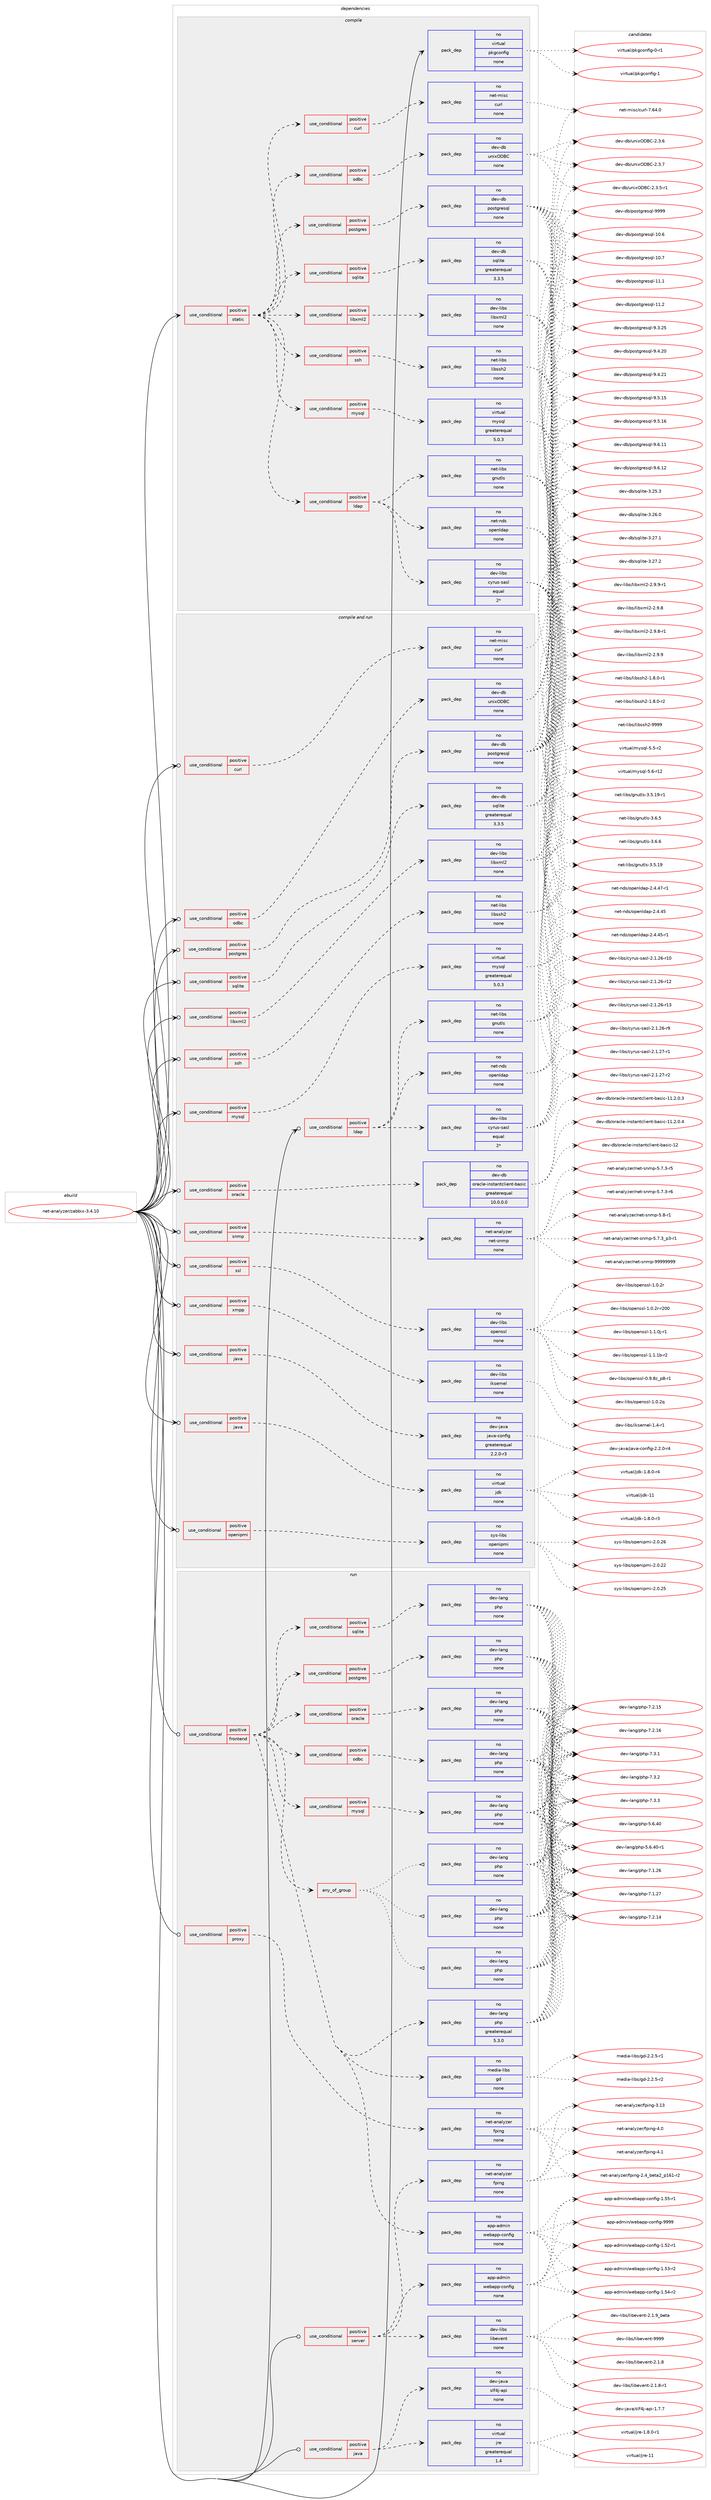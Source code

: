 digraph prolog {

# *************
# Graph options
# *************

newrank=true;
concentrate=true;
compound=true;
graph [rankdir=LR,fontname=Helvetica,fontsize=10,ranksep=1.5];#, ranksep=2.5, nodesep=0.2];
edge  [arrowhead=vee];
node  [fontname=Helvetica,fontsize=10];

# **********
# The ebuild
# **********

subgraph cluster_leftcol {
color=gray;
rank=same;
label=<<i>ebuild</i>>;
id [label="net-analyzer/zabbix-3.4.10", color=red, width=4, href="../net-analyzer/zabbix-3.4.10.svg"];
}

# ****************
# The dependencies
# ****************

subgraph cluster_midcol {
color=gray;
label=<<i>dependencies</i>>;
subgraph cluster_compile {
fillcolor="#eeeeee";
style=filled;
label=<<i>compile</i>>;
subgraph cond443247 {
dependency1648855 [label=<<TABLE BORDER="0" CELLBORDER="1" CELLSPACING="0" CELLPADDING="4"><TR><TD ROWSPAN="3" CELLPADDING="10">use_conditional</TD></TR><TR><TD>positive</TD></TR><TR><TD>static</TD></TR></TABLE>>, shape=none, color=red];
subgraph cond443248 {
dependency1648856 [label=<<TABLE BORDER="0" CELLBORDER="1" CELLSPACING="0" CELLPADDING="4"><TR><TD ROWSPAN="3" CELLPADDING="10">use_conditional</TD></TR><TR><TD>positive</TD></TR><TR><TD>ldap</TD></TR></TABLE>>, shape=none, color=red];
subgraph pack1178918 {
dependency1648857 [label=<<TABLE BORDER="0" CELLBORDER="1" CELLSPACING="0" CELLPADDING="4" WIDTH="220"><TR><TD ROWSPAN="6" CELLPADDING="30">pack_dep</TD></TR><TR><TD WIDTH="110">no</TD></TR><TR><TD>net-nds</TD></TR><TR><TD>openldap</TD></TR><TR><TD>none</TD></TR><TR><TD></TD></TR></TABLE>>, shape=none, color=blue];
}
dependency1648856:e -> dependency1648857:w [weight=20,style="dashed",arrowhead="vee"];
subgraph pack1178919 {
dependency1648858 [label=<<TABLE BORDER="0" CELLBORDER="1" CELLSPACING="0" CELLPADDING="4" WIDTH="220"><TR><TD ROWSPAN="6" CELLPADDING="30">pack_dep</TD></TR><TR><TD WIDTH="110">no</TD></TR><TR><TD>dev-libs</TD></TR><TR><TD>cyrus-sasl</TD></TR><TR><TD>equal</TD></TR><TR><TD>2*</TD></TR></TABLE>>, shape=none, color=blue];
}
dependency1648856:e -> dependency1648858:w [weight=20,style="dashed",arrowhead="vee"];
subgraph pack1178920 {
dependency1648859 [label=<<TABLE BORDER="0" CELLBORDER="1" CELLSPACING="0" CELLPADDING="4" WIDTH="220"><TR><TD ROWSPAN="6" CELLPADDING="30">pack_dep</TD></TR><TR><TD WIDTH="110">no</TD></TR><TR><TD>net-libs</TD></TR><TR><TD>gnutls</TD></TR><TR><TD>none</TD></TR><TR><TD></TD></TR></TABLE>>, shape=none, color=blue];
}
dependency1648856:e -> dependency1648859:w [weight=20,style="dashed",arrowhead="vee"];
}
dependency1648855:e -> dependency1648856:w [weight=20,style="dashed",arrowhead="vee"];
subgraph cond443249 {
dependency1648860 [label=<<TABLE BORDER="0" CELLBORDER="1" CELLSPACING="0" CELLPADDING="4"><TR><TD ROWSPAN="3" CELLPADDING="10">use_conditional</TD></TR><TR><TD>positive</TD></TR><TR><TD>mysql</TD></TR></TABLE>>, shape=none, color=red];
subgraph pack1178921 {
dependency1648861 [label=<<TABLE BORDER="0" CELLBORDER="1" CELLSPACING="0" CELLPADDING="4" WIDTH="220"><TR><TD ROWSPAN="6" CELLPADDING="30">pack_dep</TD></TR><TR><TD WIDTH="110">no</TD></TR><TR><TD>virtual</TD></TR><TR><TD>mysql</TD></TR><TR><TD>greaterequal</TD></TR><TR><TD>5.0.3</TD></TR></TABLE>>, shape=none, color=blue];
}
dependency1648860:e -> dependency1648861:w [weight=20,style="dashed",arrowhead="vee"];
}
dependency1648855:e -> dependency1648860:w [weight=20,style="dashed",arrowhead="vee"];
subgraph cond443250 {
dependency1648862 [label=<<TABLE BORDER="0" CELLBORDER="1" CELLSPACING="0" CELLPADDING="4"><TR><TD ROWSPAN="3" CELLPADDING="10">use_conditional</TD></TR><TR><TD>positive</TD></TR><TR><TD>sqlite</TD></TR></TABLE>>, shape=none, color=red];
subgraph pack1178922 {
dependency1648863 [label=<<TABLE BORDER="0" CELLBORDER="1" CELLSPACING="0" CELLPADDING="4" WIDTH="220"><TR><TD ROWSPAN="6" CELLPADDING="30">pack_dep</TD></TR><TR><TD WIDTH="110">no</TD></TR><TR><TD>dev-db</TD></TR><TR><TD>sqlite</TD></TR><TR><TD>greaterequal</TD></TR><TR><TD>3.3.5</TD></TR></TABLE>>, shape=none, color=blue];
}
dependency1648862:e -> dependency1648863:w [weight=20,style="dashed",arrowhead="vee"];
}
dependency1648855:e -> dependency1648862:w [weight=20,style="dashed",arrowhead="vee"];
subgraph cond443251 {
dependency1648864 [label=<<TABLE BORDER="0" CELLBORDER="1" CELLSPACING="0" CELLPADDING="4"><TR><TD ROWSPAN="3" CELLPADDING="10">use_conditional</TD></TR><TR><TD>positive</TD></TR><TR><TD>postgres</TD></TR></TABLE>>, shape=none, color=red];
subgraph pack1178923 {
dependency1648865 [label=<<TABLE BORDER="0" CELLBORDER="1" CELLSPACING="0" CELLPADDING="4" WIDTH="220"><TR><TD ROWSPAN="6" CELLPADDING="30">pack_dep</TD></TR><TR><TD WIDTH="110">no</TD></TR><TR><TD>dev-db</TD></TR><TR><TD>postgresql</TD></TR><TR><TD>none</TD></TR><TR><TD></TD></TR></TABLE>>, shape=none, color=blue];
}
dependency1648864:e -> dependency1648865:w [weight=20,style="dashed",arrowhead="vee"];
}
dependency1648855:e -> dependency1648864:w [weight=20,style="dashed",arrowhead="vee"];
subgraph cond443252 {
dependency1648866 [label=<<TABLE BORDER="0" CELLBORDER="1" CELLSPACING="0" CELLPADDING="4"><TR><TD ROWSPAN="3" CELLPADDING="10">use_conditional</TD></TR><TR><TD>positive</TD></TR><TR><TD>libxml2</TD></TR></TABLE>>, shape=none, color=red];
subgraph pack1178924 {
dependency1648867 [label=<<TABLE BORDER="0" CELLBORDER="1" CELLSPACING="0" CELLPADDING="4" WIDTH="220"><TR><TD ROWSPAN="6" CELLPADDING="30">pack_dep</TD></TR><TR><TD WIDTH="110">no</TD></TR><TR><TD>dev-libs</TD></TR><TR><TD>libxml2</TD></TR><TR><TD>none</TD></TR><TR><TD></TD></TR></TABLE>>, shape=none, color=blue];
}
dependency1648866:e -> dependency1648867:w [weight=20,style="dashed",arrowhead="vee"];
}
dependency1648855:e -> dependency1648866:w [weight=20,style="dashed",arrowhead="vee"];
subgraph cond443253 {
dependency1648868 [label=<<TABLE BORDER="0" CELLBORDER="1" CELLSPACING="0" CELLPADDING="4"><TR><TD ROWSPAN="3" CELLPADDING="10">use_conditional</TD></TR><TR><TD>positive</TD></TR><TR><TD>curl</TD></TR></TABLE>>, shape=none, color=red];
subgraph pack1178925 {
dependency1648869 [label=<<TABLE BORDER="0" CELLBORDER="1" CELLSPACING="0" CELLPADDING="4" WIDTH="220"><TR><TD ROWSPAN="6" CELLPADDING="30">pack_dep</TD></TR><TR><TD WIDTH="110">no</TD></TR><TR><TD>net-misc</TD></TR><TR><TD>curl</TD></TR><TR><TD>none</TD></TR><TR><TD></TD></TR></TABLE>>, shape=none, color=blue];
}
dependency1648868:e -> dependency1648869:w [weight=20,style="dashed",arrowhead="vee"];
}
dependency1648855:e -> dependency1648868:w [weight=20,style="dashed",arrowhead="vee"];
subgraph cond443254 {
dependency1648870 [label=<<TABLE BORDER="0" CELLBORDER="1" CELLSPACING="0" CELLPADDING="4"><TR><TD ROWSPAN="3" CELLPADDING="10">use_conditional</TD></TR><TR><TD>positive</TD></TR><TR><TD>ssh</TD></TR></TABLE>>, shape=none, color=red];
subgraph pack1178926 {
dependency1648871 [label=<<TABLE BORDER="0" CELLBORDER="1" CELLSPACING="0" CELLPADDING="4" WIDTH="220"><TR><TD ROWSPAN="6" CELLPADDING="30">pack_dep</TD></TR><TR><TD WIDTH="110">no</TD></TR><TR><TD>net-libs</TD></TR><TR><TD>libssh2</TD></TR><TR><TD>none</TD></TR><TR><TD></TD></TR></TABLE>>, shape=none, color=blue];
}
dependency1648870:e -> dependency1648871:w [weight=20,style="dashed",arrowhead="vee"];
}
dependency1648855:e -> dependency1648870:w [weight=20,style="dashed",arrowhead="vee"];
subgraph cond443255 {
dependency1648872 [label=<<TABLE BORDER="0" CELLBORDER="1" CELLSPACING="0" CELLPADDING="4"><TR><TD ROWSPAN="3" CELLPADDING="10">use_conditional</TD></TR><TR><TD>positive</TD></TR><TR><TD>odbc</TD></TR></TABLE>>, shape=none, color=red];
subgraph pack1178927 {
dependency1648873 [label=<<TABLE BORDER="0" CELLBORDER="1" CELLSPACING="0" CELLPADDING="4" WIDTH="220"><TR><TD ROWSPAN="6" CELLPADDING="30">pack_dep</TD></TR><TR><TD WIDTH="110">no</TD></TR><TR><TD>dev-db</TD></TR><TR><TD>unixODBC</TD></TR><TR><TD>none</TD></TR><TR><TD></TD></TR></TABLE>>, shape=none, color=blue];
}
dependency1648872:e -> dependency1648873:w [weight=20,style="dashed",arrowhead="vee"];
}
dependency1648855:e -> dependency1648872:w [weight=20,style="dashed",arrowhead="vee"];
}
id:e -> dependency1648855:w [weight=20,style="solid",arrowhead="vee"];
subgraph pack1178928 {
dependency1648874 [label=<<TABLE BORDER="0" CELLBORDER="1" CELLSPACING="0" CELLPADDING="4" WIDTH="220"><TR><TD ROWSPAN="6" CELLPADDING="30">pack_dep</TD></TR><TR><TD WIDTH="110">no</TD></TR><TR><TD>virtual</TD></TR><TR><TD>pkgconfig</TD></TR><TR><TD>none</TD></TR><TR><TD></TD></TR></TABLE>>, shape=none, color=blue];
}
id:e -> dependency1648874:w [weight=20,style="solid",arrowhead="vee"];
}
subgraph cluster_compileandrun {
fillcolor="#eeeeee";
style=filled;
label=<<i>compile and run</i>>;
subgraph cond443256 {
dependency1648875 [label=<<TABLE BORDER="0" CELLBORDER="1" CELLSPACING="0" CELLPADDING="4"><TR><TD ROWSPAN="3" CELLPADDING="10">use_conditional</TD></TR><TR><TD>positive</TD></TR><TR><TD>curl</TD></TR></TABLE>>, shape=none, color=red];
subgraph pack1178929 {
dependency1648876 [label=<<TABLE BORDER="0" CELLBORDER="1" CELLSPACING="0" CELLPADDING="4" WIDTH="220"><TR><TD ROWSPAN="6" CELLPADDING="30">pack_dep</TD></TR><TR><TD WIDTH="110">no</TD></TR><TR><TD>net-misc</TD></TR><TR><TD>curl</TD></TR><TR><TD>none</TD></TR><TR><TD></TD></TR></TABLE>>, shape=none, color=blue];
}
dependency1648875:e -> dependency1648876:w [weight=20,style="dashed",arrowhead="vee"];
}
id:e -> dependency1648875:w [weight=20,style="solid",arrowhead="odotvee"];
subgraph cond443257 {
dependency1648877 [label=<<TABLE BORDER="0" CELLBORDER="1" CELLSPACING="0" CELLPADDING="4"><TR><TD ROWSPAN="3" CELLPADDING="10">use_conditional</TD></TR><TR><TD>positive</TD></TR><TR><TD>java</TD></TR></TABLE>>, shape=none, color=red];
subgraph pack1178930 {
dependency1648878 [label=<<TABLE BORDER="0" CELLBORDER="1" CELLSPACING="0" CELLPADDING="4" WIDTH="220"><TR><TD ROWSPAN="6" CELLPADDING="30">pack_dep</TD></TR><TR><TD WIDTH="110">no</TD></TR><TR><TD>dev-java</TD></TR><TR><TD>java-config</TD></TR><TR><TD>greaterequal</TD></TR><TR><TD>2.2.0-r3</TD></TR></TABLE>>, shape=none, color=blue];
}
dependency1648877:e -> dependency1648878:w [weight=20,style="dashed",arrowhead="vee"];
}
id:e -> dependency1648877:w [weight=20,style="solid",arrowhead="odotvee"];
subgraph cond443258 {
dependency1648879 [label=<<TABLE BORDER="0" CELLBORDER="1" CELLSPACING="0" CELLPADDING="4"><TR><TD ROWSPAN="3" CELLPADDING="10">use_conditional</TD></TR><TR><TD>positive</TD></TR><TR><TD>java</TD></TR></TABLE>>, shape=none, color=red];
subgraph pack1178931 {
dependency1648880 [label=<<TABLE BORDER="0" CELLBORDER="1" CELLSPACING="0" CELLPADDING="4" WIDTH="220"><TR><TD ROWSPAN="6" CELLPADDING="30">pack_dep</TD></TR><TR><TD WIDTH="110">no</TD></TR><TR><TD>virtual</TD></TR><TR><TD>jdk</TD></TR><TR><TD>none</TD></TR><TR><TD></TD></TR></TABLE>>, shape=none, color=blue];
}
dependency1648879:e -> dependency1648880:w [weight=20,style="dashed",arrowhead="vee"];
}
id:e -> dependency1648879:w [weight=20,style="solid",arrowhead="odotvee"];
subgraph cond443259 {
dependency1648881 [label=<<TABLE BORDER="0" CELLBORDER="1" CELLSPACING="0" CELLPADDING="4"><TR><TD ROWSPAN="3" CELLPADDING="10">use_conditional</TD></TR><TR><TD>positive</TD></TR><TR><TD>ldap</TD></TR></TABLE>>, shape=none, color=red];
subgraph pack1178932 {
dependency1648882 [label=<<TABLE BORDER="0" CELLBORDER="1" CELLSPACING="0" CELLPADDING="4" WIDTH="220"><TR><TD ROWSPAN="6" CELLPADDING="30">pack_dep</TD></TR><TR><TD WIDTH="110">no</TD></TR><TR><TD>net-nds</TD></TR><TR><TD>openldap</TD></TR><TR><TD>none</TD></TR><TR><TD></TD></TR></TABLE>>, shape=none, color=blue];
}
dependency1648881:e -> dependency1648882:w [weight=20,style="dashed",arrowhead="vee"];
subgraph pack1178933 {
dependency1648883 [label=<<TABLE BORDER="0" CELLBORDER="1" CELLSPACING="0" CELLPADDING="4" WIDTH="220"><TR><TD ROWSPAN="6" CELLPADDING="30">pack_dep</TD></TR><TR><TD WIDTH="110">no</TD></TR><TR><TD>dev-libs</TD></TR><TR><TD>cyrus-sasl</TD></TR><TR><TD>equal</TD></TR><TR><TD>2*</TD></TR></TABLE>>, shape=none, color=blue];
}
dependency1648881:e -> dependency1648883:w [weight=20,style="dashed",arrowhead="vee"];
subgraph pack1178934 {
dependency1648884 [label=<<TABLE BORDER="0" CELLBORDER="1" CELLSPACING="0" CELLPADDING="4" WIDTH="220"><TR><TD ROWSPAN="6" CELLPADDING="30">pack_dep</TD></TR><TR><TD WIDTH="110">no</TD></TR><TR><TD>net-libs</TD></TR><TR><TD>gnutls</TD></TR><TR><TD>none</TD></TR><TR><TD></TD></TR></TABLE>>, shape=none, color=blue];
}
dependency1648881:e -> dependency1648884:w [weight=20,style="dashed",arrowhead="vee"];
}
id:e -> dependency1648881:w [weight=20,style="solid",arrowhead="odotvee"];
subgraph cond443260 {
dependency1648885 [label=<<TABLE BORDER="0" CELLBORDER="1" CELLSPACING="0" CELLPADDING="4"><TR><TD ROWSPAN="3" CELLPADDING="10">use_conditional</TD></TR><TR><TD>positive</TD></TR><TR><TD>libxml2</TD></TR></TABLE>>, shape=none, color=red];
subgraph pack1178935 {
dependency1648886 [label=<<TABLE BORDER="0" CELLBORDER="1" CELLSPACING="0" CELLPADDING="4" WIDTH="220"><TR><TD ROWSPAN="6" CELLPADDING="30">pack_dep</TD></TR><TR><TD WIDTH="110">no</TD></TR><TR><TD>dev-libs</TD></TR><TR><TD>libxml2</TD></TR><TR><TD>none</TD></TR><TR><TD></TD></TR></TABLE>>, shape=none, color=blue];
}
dependency1648885:e -> dependency1648886:w [weight=20,style="dashed",arrowhead="vee"];
}
id:e -> dependency1648885:w [weight=20,style="solid",arrowhead="odotvee"];
subgraph cond443261 {
dependency1648887 [label=<<TABLE BORDER="0" CELLBORDER="1" CELLSPACING="0" CELLPADDING="4"><TR><TD ROWSPAN="3" CELLPADDING="10">use_conditional</TD></TR><TR><TD>positive</TD></TR><TR><TD>mysql</TD></TR></TABLE>>, shape=none, color=red];
subgraph pack1178936 {
dependency1648888 [label=<<TABLE BORDER="0" CELLBORDER="1" CELLSPACING="0" CELLPADDING="4" WIDTH="220"><TR><TD ROWSPAN="6" CELLPADDING="30">pack_dep</TD></TR><TR><TD WIDTH="110">no</TD></TR><TR><TD>virtual</TD></TR><TR><TD>mysql</TD></TR><TR><TD>greaterequal</TD></TR><TR><TD>5.0.3</TD></TR></TABLE>>, shape=none, color=blue];
}
dependency1648887:e -> dependency1648888:w [weight=20,style="dashed",arrowhead="vee"];
}
id:e -> dependency1648887:w [weight=20,style="solid",arrowhead="odotvee"];
subgraph cond443262 {
dependency1648889 [label=<<TABLE BORDER="0" CELLBORDER="1" CELLSPACING="0" CELLPADDING="4"><TR><TD ROWSPAN="3" CELLPADDING="10">use_conditional</TD></TR><TR><TD>positive</TD></TR><TR><TD>odbc</TD></TR></TABLE>>, shape=none, color=red];
subgraph pack1178937 {
dependency1648890 [label=<<TABLE BORDER="0" CELLBORDER="1" CELLSPACING="0" CELLPADDING="4" WIDTH="220"><TR><TD ROWSPAN="6" CELLPADDING="30">pack_dep</TD></TR><TR><TD WIDTH="110">no</TD></TR><TR><TD>dev-db</TD></TR><TR><TD>unixODBC</TD></TR><TR><TD>none</TD></TR><TR><TD></TD></TR></TABLE>>, shape=none, color=blue];
}
dependency1648889:e -> dependency1648890:w [weight=20,style="dashed",arrowhead="vee"];
}
id:e -> dependency1648889:w [weight=20,style="solid",arrowhead="odotvee"];
subgraph cond443263 {
dependency1648891 [label=<<TABLE BORDER="0" CELLBORDER="1" CELLSPACING="0" CELLPADDING="4"><TR><TD ROWSPAN="3" CELLPADDING="10">use_conditional</TD></TR><TR><TD>positive</TD></TR><TR><TD>openipmi</TD></TR></TABLE>>, shape=none, color=red];
subgraph pack1178938 {
dependency1648892 [label=<<TABLE BORDER="0" CELLBORDER="1" CELLSPACING="0" CELLPADDING="4" WIDTH="220"><TR><TD ROWSPAN="6" CELLPADDING="30">pack_dep</TD></TR><TR><TD WIDTH="110">no</TD></TR><TR><TD>sys-libs</TD></TR><TR><TD>openipmi</TD></TR><TR><TD>none</TD></TR><TR><TD></TD></TR></TABLE>>, shape=none, color=blue];
}
dependency1648891:e -> dependency1648892:w [weight=20,style="dashed",arrowhead="vee"];
}
id:e -> dependency1648891:w [weight=20,style="solid",arrowhead="odotvee"];
subgraph cond443264 {
dependency1648893 [label=<<TABLE BORDER="0" CELLBORDER="1" CELLSPACING="0" CELLPADDING="4"><TR><TD ROWSPAN="3" CELLPADDING="10">use_conditional</TD></TR><TR><TD>positive</TD></TR><TR><TD>oracle</TD></TR></TABLE>>, shape=none, color=red];
subgraph pack1178939 {
dependency1648894 [label=<<TABLE BORDER="0" CELLBORDER="1" CELLSPACING="0" CELLPADDING="4" WIDTH="220"><TR><TD ROWSPAN="6" CELLPADDING="30">pack_dep</TD></TR><TR><TD WIDTH="110">no</TD></TR><TR><TD>dev-db</TD></TR><TR><TD>oracle-instantclient-basic</TD></TR><TR><TD>greaterequal</TD></TR><TR><TD>10.0.0.0</TD></TR></TABLE>>, shape=none, color=blue];
}
dependency1648893:e -> dependency1648894:w [weight=20,style="dashed",arrowhead="vee"];
}
id:e -> dependency1648893:w [weight=20,style="solid",arrowhead="odotvee"];
subgraph cond443265 {
dependency1648895 [label=<<TABLE BORDER="0" CELLBORDER="1" CELLSPACING="0" CELLPADDING="4"><TR><TD ROWSPAN="3" CELLPADDING="10">use_conditional</TD></TR><TR><TD>positive</TD></TR><TR><TD>postgres</TD></TR></TABLE>>, shape=none, color=red];
subgraph pack1178940 {
dependency1648896 [label=<<TABLE BORDER="0" CELLBORDER="1" CELLSPACING="0" CELLPADDING="4" WIDTH="220"><TR><TD ROWSPAN="6" CELLPADDING="30">pack_dep</TD></TR><TR><TD WIDTH="110">no</TD></TR><TR><TD>dev-db</TD></TR><TR><TD>postgresql</TD></TR><TR><TD>none</TD></TR><TR><TD></TD></TR></TABLE>>, shape=none, color=blue];
}
dependency1648895:e -> dependency1648896:w [weight=20,style="dashed",arrowhead="vee"];
}
id:e -> dependency1648895:w [weight=20,style="solid",arrowhead="odotvee"];
subgraph cond443266 {
dependency1648897 [label=<<TABLE BORDER="0" CELLBORDER="1" CELLSPACING="0" CELLPADDING="4"><TR><TD ROWSPAN="3" CELLPADDING="10">use_conditional</TD></TR><TR><TD>positive</TD></TR><TR><TD>snmp</TD></TR></TABLE>>, shape=none, color=red];
subgraph pack1178941 {
dependency1648898 [label=<<TABLE BORDER="0" CELLBORDER="1" CELLSPACING="0" CELLPADDING="4" WIDTH="220"><TR><TD ROWSPAN="6" CELLPADDING="30">pack_dep</TD></TR><TR><TD WIDTH="110">no</TD></TR><TR><TD>net-analyzer</TD></TR><TR><TD>net-snmp</TD></TR><TR><TD>none</TD></TR><TR><TD></TD></TR></TABLE>>, shape=none, color=blue];
}
dependency1648897:e -> dependency1648898:w [weight=20,style="dashed",arrowhead="vee"];
}
id:e -> dependency1648897:w [weight=20,style="solid",arrowhead="odotvee"];
subgraph cond443267 {
dependency1648899 [label=<<TABLE BORDER="0" CELLBORDER="1" CELLSPACING="0" CELLPADDING="4"><TR><TD ROWSPAN="3" CELLPADDING="10">use_conditional</TD></TR><TR><TD>positive</TD></TR><TR><TD>sqlite</TD></TR></TABLE>>, shape=none, color=red];
subgraph pack1178942 {
dependency1648900 [label=<<TABLE BORDER="0" CELLBORDER="1" CELLSPACING="0" CELLPADDING="4" WIDTH="220"><TR><TD ROWSPAN="6" CELLPADDING="30">pack_dep</TD></TR><TR><TD WIDTH="110">no</TD></TR><TR><TD>dev-db</TD></TR><TR><TD>sqlite</TD></TR><TR><TD>greaterequal</TD></TR><TR><TD>3.3.5</TD></TR></TABLE>>, shape=none, color=blue];
}
dependency1648899:e -> dependency1648900:w [weight=20,style="dashed",arrowhead="vee"];
}
id:e -> dependency1648899:w [weight=20,style="solid",arrowhead="odotvee"];
subgraph cond443268 {
dependency1648901 [label=<<TABLE BORDER="0" CELLBORDER="1" CELLSPACING="0" CELLPADDING="4"><TR><TD ROWSPAN="3" CELLPADDING="10">use_conditional</TD></TR><TR><TD>positive</TD></TR><TR><TD>ssh</TD></TR></TABLE>>, shape=none, color=red];
subgraph pack1178943 {
dependency1648902 [label=<<TABLE BORDER="0" CELLBORDER="1" CELLSPACING="0" CELLPADDING="4" WIDTH="220"><TR><TD ROWSPAN="6" CELLPADDING="30">pack_dep</TD></TR><TR><TD WIDTH="110">no</TD></TR><TR><TD>net-libs</TD></TR><TR><TD>libssh2</TD></TR><TR><TD>none</TD></TR><TR><TD></TD></TR></TABLE>>, shape=none, color=blue];
}
dependency1648901:e -> dependency1648902:w [weight=20,style="dashed",arrowhead="vee"];
}
id:e -> dependency1648901:w [weight=20,style="solid",arrowhead="odotvee"];
subgraph cond443269 {
dependency1648903 [label=<<TABLE BORDER="0" CELLBORDER="1" CELLSPACING="0" CELLPADDING="4"><TR><TD ROWSPAN="3" CELLPADDING="10">use_conditional</TD></TR><TR><TD>positive</TD></TR><TR><TD>ssl</TD></TR></TABLE>>, shape=none, color=red];
subgraph pack1178944 {
dependency1648904 [label=<<TABLE BORDER="0" CELLBORDER="1" CELLSPACING="0" CELLPADDING="4" WIDTH="220"><TR><TD ROWSPAN="6" CELLPADDING="30">pack_dep</TD></TR><TR><TD WIDTH="110">no</TD></TR><TR><TD>dev-libs</TD></TR><TR><TD>openssl</TD></TR><TR><TD>none</TD></TR><TR><TD></TD></TR></TABLE>>, shape=none, color=blue];
}
dependency1648903:e -> dependency1648904:w [weight=20,style="dashed",arrowhead="vee"];
}
id:e -> dependency1648903:w [weight=20,style="solid",arrowhead="odotvee"];
subgraph cond443270 {
dependency1648905 [label=<<TABLE BORDER="0" CELLBORDER="1" CELLSPACING="0" CELLPADDING="4"><TR><TD ROWSPAN="3" CELLPADDING="10">use_conditional</TD></TR><TR><TD>positive</TD></TR><TR><TD>xmpp</TD></TR></TABLE>>, shape=none, color=red];
subgraph pack1178945 {
dependency1648906 [label=<<TABLE BORDER="0" CELLBORDER="1" CELLSPACING="0" CELLPADDING="4" WIDTH="220"><TR><TD ROWSPAN="6" CELLPADDING="30">pack_dep</TD></TR><TR><TD WIDTH="110">no</TD></TR><TR><TD>dev-libs</TD></TR><TR><TD>iksemel</TD></TR><TR><TD>none</TD></TR><TR><TD></TD></TR></TABLE>>, shape=none, color=blue];
}
dependency1648905:e -> dependency1648906:w [weight=20,style="dashed",arrowhead="vee"];
}
id:e -> dependency1648905:w [weight=20,style="solid",arrowhead="odotvee"];
}
subgraph cluster_run {
fillcolor="#eeeeee";
style=filled;
label=<<i>run</i>>;
subgraph cond443271 {
dependency1648907 [label=<<TABLE BORDER="0" CELLBORDER="1" CELLSPACING="0" CELLPADDING="4"><TR><TD ROWSPAN="3" CELLPADDING="10">use_conditional</TD></TR><TR><TD>positive</TD></TR><TR><TD>frontend</TD></TR></TABLE>>, shape=none, color=red];
subgraph pack1178946 {
dependency1648908 [label=<<TABLE BORDER="0" CELLBORDER="1" CELLSPACING="0" CELLPADDING="4" WIDTH="220"><TR><TD ROWSPAN="6" CELLPADDING="30">pack_dep</TD></TR><TR><TD WIDTH="110">no</TD></TR><TR><TD>dev-lang</TD></TR><TR><TD>php</TD></TR><TR><TD>greaterequal</TD></TR><TR><TD>5.3.0</TD></TR></TABLE>>, shape=none, color=blue];
}
dependency1648907:e -> dependency1648908:w [weight=20,style="dashed",arrowhead="vee"];
subgraph any25915 {
dependency1648909 [label=<<TABLE BORDER="0" CELLBORDER="1" CELLSPACING="0" CELLPADDING="4"><TR><TD CELLPADDING="10">any_of_group</TD></TR></TABLE>>, shape=none, color=red];subgraph pack1178947 {
dependency1648910 [label=<<TABLE BORDER="0" CELLBORDER="1" CELLSPACING="0" CELLPADDING="4" WIDTH="220"><TR><TD ROWSPAN="6" CELLPADDING="30">pack_dep</TD></TR><TR><TD WIDTH="110">no</TD></TR><TR><TD>dev-lang</TD></TR><TR><TD>php</TD></TR><TR><TD>none</TD></TR><TR><TD></TD></TR></TABLE>>, shape=none, color=blue];
}
dependency1648909:e -> dependency1648910:w [weight=20,style="dotted",arrowhead="oinv"];
subgraph pack1178948 {
dependency1648911 [label=<<TABLE BORDER="0" CELLBORDER="1" CELLSPACING="0" CELLPADDING="4" WIDTH="220"><TR><TD ROWSPAN="6" CELLPADDING="30">pack_dep</TD></TR><TR><TD WIDTH="110">no</TD></TR><TR><TD>dev-lang</TD></TR><TR><TD>php</TD></TR><TR><TD>none</TD></TR><TR><TD></TD></TR></TABLE>>, shape=none, color=blue];
}
dependency1648909:e -> dependency1648911:w [weight=20,style="dotted",arrowhead="oinv"];
subgraph pack1178949 {
dependency1648912 [label=<<TABLE BORDER="0" CELLBORDER="1" CELLSPACING="0" CELLPADDING="4" WIDTH="220"><TR><TD ROWSPAN="6" CELLPADDING="30">pack_dep</TD></TR><TR><TD WIDTH="110">no</TD></TR><TR><TD>dev-lang</TD></TR><TR><TD>php</TD></TR><TR><TD>none</TD></TR><TR><TD></TD></TR></TABLE>>, shape=none, color=blue];
}
dependency1648909:e -> dependency1648912:w [weight=20,style="dotted",arrowhead="oinv"];
}
dependency1648907:e -> dependency1648909:w [weight=20,style="dashed",arrowhead="vee"];
subgraph cond443272 {
dependency1648913 [label=<<TABLE BORDER="0" CELLBORDER="1" CELLSPACING="0" CELLPADDING="4"><TR><TD ROWSPAN="3" CELLPADDING="10">use_conditional</TD></TR><TR><TD>positive</TD></TR><TR><TD>mysql</TD></TR></TABLE>>, shape=none, color=red];
subgraph pack1178950 {
dependency1648914 [label=<<TABLE BORDER="0" CELLBORDER="1" CELLSPACING="0" CELLPADDING="4" WIDTH="220"><TR><TD ROWSPAN="6" CELLPADDING="30">pack_dep</TD></TR><TR><TD WIDTH="110">no</TD></TR><TR><TD>dev-lang</TD></TR><TR><TD>php</TD></TR><TR><TD>none</TD></TR><TR><TD></TD></TR></TABLE>>, shape=none, color=blue];
}
dependency1648913:e -> dependency1648914:w [weight=20,style="dashed",arrowhead="vee"];
}
dependency1648907:e -> dependency1648913:w [weight=20,style="dashed",arrowhead="vee"];
subgraph cond443273 {
dependency1648915 [label=<<TABLE BORDER="0" CELLBORDER="1" CELLSPACING="0" CELLPADDING="4"><TR><TD ROWSPAN="3" CELLPADDING="10">use_conditional</TD></TR><TR><TD>positive</TD></TR><TR><TD>odbc</TD></TR></TABLE>>, shape=none, color=red];
subgraph pack1178951 {
dependency1648916 [label=<<TABLE BORDER="0" CELLBORDER="1" CELLSPACING="0" CELLPADDING="4" WIDTH="220"><TR><TD ROWSPAN="6" CELLPADDING="30">pack_dep</TD></TR><TR><TD WIDTH="110">no</TD></TR><TR><TD>dev-lang</TD></TR><TR><TD>php</TD></TR><TR><TD>none</TD></TR><TR><TD></TD></TR></TABLE>>, shape=none, color=blue];
}
dependency1648915:e -> dependency1648916:w [weight=20,style="dashed",arrowhead="vee"];
}
dependency1648907:e -> dependency1648915:w [weight=20,style="dashed",arrowhead="vee"];
subgraph cond443274 {
dependency1648917 [label=<<TABLE BORDER="0" CELLBORDER="1" CELLSPACING="0" CELLPADDING="4"><TR><TD ROWSPAN="3" CELLPADDING="10">use_conditional</TD></TR><TR><TD>positive</TD></TR><TR><TD>oracle</TD></TR></TABLE>>, shape=none, color=red];
subgraph pack1178952 {
dependency1648918 [label=<<TABLE BORDER="0" CELLBORDER="1" CELLSPACING="0" CELLPADDING="4" WIDTH="220"><TR><TD ROWSPAN="6" CELLPADDING="30">pack_dep</TD></TR><TR><TD WIDTH="110">no</TD></TR><TR><TD>dev-lang</TD></TR><TR><TD>php</TD></TR><TR><TD>none</TD></TR><TR><TD></TD></TR></TABLE>>, shape=none, color=blue];
}
dependency1648917:e -> dependency1648918:w [weight=20,style="dashed",arrowhead="vee"];
}
dependency1648907:e -> dependency1648917:w [weight=20,style="dashed",arrowhead="vee"];
subgraph cond443275 {
dependency1648919 [label=<<TABLE BORDER="0" CELLBORDER="1" CELLSPACING="0" CELLPADDING="4"><TR><TD ROWSPAN="3" CELLPADDING="10">use_conditional</TD></TR><TR><TD>positive</TD></TR><TR><TD>postgres</TD></TR></TABLE>>, shape=none, color=red];
subgraph pack1178953 {
dependency1648920 [label=<<TABLE BORDER="0" CELLBORDER="1" CELLSPACING="0" CELLPADDING="4" WIDTH="220"><TR><TD ROWSPAN="6" CELLPADDING="30">pack_dep</TD></TR><TR><TD WIDTH="110">no</TD></TR><TR><TD>dev-lang</TD></TR><TR><TD>php</TD></TR><TR><TD>none</TD></TR><TR><TD></TD></TR></TABLE>>, shape=none, color=blue];
}
dependency1648919:e -> dependency1648920:w [weight=20,style="dashed",arrowhead="vee"];
}
dependency1648907:e -> dependency1648919:w [weight=20,style="dashed",arrowhead="vee"];
subgraph cond443276 {
dependency1648921 [label=<<TABLE BORDER="0" CELLBORDER="1" CELLSPACING="0" CELLPADDING="4"><TR><TD ROWSPAN="3" CELLPADDING="10">use_conditional</TD></TR><TR><TD>positive</TD></TR><TR><TD>sqlite</TD></TR></TABLE>>, shape=none, color=red];
subgraph pack1178954 {
dependency1648922 [label=<<TABLE BORDER="0" CELLBORDER="1" CELLSPACING="0" CELLPADDING="4" WIDTH="220"><TR><TD ROWSPAN="6" CELLPADDING="30">pack_dep</TD></TR><TR><TD WIDTH="110">no</TD></TR><TR><TD>dev-lang</TD></TR><TR><TD>php</TD></TR><TR><TD>none</TD></TR><TR><TD></TD></TR></TABLE>>, shape=none, color=blue];
}
dependency1648921:e -> dependency1648922:w [weight=20,style="dashed",arrowhead="vee"];
}
dependency1648907:e -> dependency1648921:w [weight=20,style="dashed",arrowhead="vee"];
subgraph pack1178955 {
dependency1648923 [label=<<TABLE BORDER="0" CELLBORDER="1" CELLSPACING="0" CELLPADDING="4" WIDTH="220"><TR><TD ROWSPAN="6" CELLPADDING="30">pack_dep</TD></TR><TR><TD WIDTH="110">no</TD></TR><TR><TD>media-libs</TD></TR><TR><TD>gd</TD></TR><TR><TD>none</TD></TR><TR><TD></TD></TR></TABLE>>, shape=none, color=blue];
}
dependency1648907:e -> dependency1648923:w [weight=20,style="dashed",arrowhead="vee"];
subgraph pack1178956 {
dependency1648924 [label=<<TABLE BORDER="0" CELLBORDER="1" CELLSPACING="0" CELLPADDING="4" WIDTH="220"><TR><TD ROWSPAN="6" CELLPADDING="30">pack_dep</TD></TR><TR><TD WIDTH="110">no</TD></TR><TR><TD>app-admin</TD></TR><TR><TD>webapp-config</TD></TR><TR><TD>none</TD></TR><TR><TD></TD></TR></TABLE>>, shape=none, color=blue];
}
dependency1648907:e -> dependency1648924:w [weight=20,style="dashed",arrowhead="vee"];
}
id:e -> dependency1648907:w [weight=20,style="solid",arrowhead="odot"];
subgraph cond443277 {
dependency1648925 [label=<<TABLE BORDER="0" CELLBORDER="1" CELLSPACING="0" CELLPADDING="4"><TR><TD ROWSPAN="3" CELLPADDING="10">use_conditional</TD></TR><TR><TD>positive</TD></TR><TR><TD>java</TD></TR></TABLE>>, shape=none, color=red];
subgraph pack1178957 {
dependency1648926 [label=<<TABLE BORDER="0" CELLBORDER="1" CELLSPACING="0" CELLPADDING="4" WIDTH="220"><TR><TD ROWSPAN="6" CELLPADDING="30">pack_dep</TD></TR><TR><TD WIDTH="110">no</TD></TR><TR><TD>virtual</TD></TR><TR><TD>jre</TD></TR><TR><TD>greaterequal</TD></TR><TR><TD>1.4</TD></TR></TABLE>>, shape=none, color=blue];
}
dependency1648925:e -> dependency1648926:w [weight=20,style="dashed",arrowhead="vee"];
subgraph pack1178958 {
dependency1648927 [label=<<TABLE BORDER="0" CELLBORDER="1" CELLSPACING="0" CELLPADDING="4" WIDTH="220"><TR><TD ROWSPAN="6" CELLPADDING="30">pack_dep</TD></TR><TR><TD WIDTH="110">no</TD></TR><TR><TD>dev-java</TD></TR><TR><TD>slf4j-api</TD></TR><TR><TD>none</TD></TR><TR><TD></TD></TR></TABLE>>, shape=none, color=blue];
}
dependency1648925:e -> dependency1648927:w [weight=20,style="dashed",arrowhead="vee"];
}
id:e -> dependency1648925:w [weight=20,style="solid",arrowhead="odot"];
subgraph cond443278 {
dependency1648928 [label=<<TABLE BORDER="0" CELLBORDER="1" CELLSPACING="0" CELLPADDING="4"><TR><TD ROWSPAN="3" CELLPADDING="10">use_conditional</TD></TR><TR><TD>positive</TD></TR><TR><TD>proxy</TD></TR></TABLE>>, shape=none, color=red];
subgraph pack1178959 {
dependency1648929 [label=<<TABLE BORDER="0" CELLBORDER="1" CELLSPACING="0" CELLPADDING="4" WIDTH="220"><TR><TD ROWSPAN="6" CELLPADDING="30">pack_dep</TD></TR><TR><TD WIDTH="110">no</TD></TR><TR><TD>net-analyzer</TD></TR><TR><TD>fping</TD></TR><TR><TD>none</TD></TR><TR><TD></TD></TR></TABLE>>, shape=none, color=blue];
}
dependency1648928:e -> dependency1648929:w [weight=20,style="dashed",arrowhead="vee"];
}
id:e -> dependency1648928:w [weight=20,style="solid",arrowhead="odot"];
subgraph cond443279 {
dependency1648930 [label=<<TABLE BORDER="0" CELLBORDER="1" CELLSPACING="0" CELLPADDING="4"><TR><TD ROWSPAN="3" CELLPADDING="10">use_conditional</TD></TR><TR><TD>positive</TD></TR><TR><TD>server</TD></TR></TABLE>>, shape=none, color=red];
subgraph pack1178960 {
dependency1648931 [label=<<TABLE BORDER="0" CELLBORDER="1" CELLSPACING="0" CELLPADDING="4" WIDTH="220"><TR><TD ROWSPAN="6" CELLPADDING="30">pack_dep</TD></TR><TR><TD WIDTH="110">no</TD></TR><TR><TD>net-analyzer</TD></TR><TR><TD>fping</TD></TR><TR><TD>none</TD></TR><TR><TD></TD></TR></TABLE>>, shape=none, color=blue];
}
dependency1648930:e -> dependency1648931:w [weight=20,style="dashed",arrowhead="vee"];
subgraph pack1178961 {
dependency1648932 [label=<<TABLE BORDER="0" CELLBORDER="1" CELLSPACING="0" CELLPADDING="4" WIDTH="220"><TR><TD ROWSPAN="6" CELLPADDING="30">pack_dep</TD></TR><TR><TD WIDTH="110">no</TD></TR><TR><TD>app-admin</TD></TR><TR><TD>webapp-config</TD></TR><TR><TD>none</TD></TR><TR><TD></TD></TR></TABLE>>, shape=none, color=blue];
}
dependency1648930:e -> dependency1648932:w [weight=20,style="dashed",arrowhead="vee"];
subgraph pack1178962 {
dependency1648933 [label=<<TABLE BORDER="0" CELLBORDER="1" CELLSPACING="0" CELLPADDING="4" WIDTH="220"><TR><TD ROWSPAN="6" CELLPADDING="30">pack_dep</TD></TR><TR><TD WIDTH="110">no</TD></TR><TR><TD>dev-libs</TD></TR><TR><TD>libevent</TD></TR><TR><TD>none</TD></TR><TR><TD></TD></TR></TABLE>>, shape=none, color=blue];
}
dependency1648930:e -> dependency1648933:w [weight=20,style="dashed",arrowhead="vee"];
}
id:e -> dependency1648930:w [weight=20,style="solid",arrowhead="odot"];
}
}

# **************
# The candidates
# **************

subgraph cluster_choices {
rank=same;
color=gray;
label=<<i>candidates</i>>;

subgraph choice1178918 {
color=black;
nodesep=1;
choice11010111645110100115471111121011101081009711245504652465253 [label="net-nds/openldap-2.4.45", color=red, width=4,href="../net-nds/openldap-2.4.45.svg"];
choice110101116451101001154711111210111010810097112455046524652534511449 [label="net-nds/openldap-2.4.45-r1", color=red, width=4,href="../net-nds/openldap-2.4.45-r1.svg"];
choice110101116451101001154711111210111010810097112455046524652554511449 [label="net-nds/openldap-2.4.47-r1", color=red, width=4,href="../net-nds/openldap-2.4.47-r1.svg"];
dependency1648857:e -> choice11010111645110100115471111121011101081009711245504652465253:w [style=dotted,weight="100"];
dependency1648857:e -> choice110101116451101001154711111210111010810097112455046524652534511449:w [style=dotted,weight="100"];
dependency1648857:e -> choice110101116451101001154711111210111010810097112455046524652554511449:w [style=dotted,weight="100"];
}
subgraph choice1178919 {
color=black;
nodesep=1;
choice10010111845108105981154799121114117115451159711510845504649465054451144948 [label="dev-libs/cyrus-sasl-2.1.26-r10", color=red, width=4,href="../dev-libs/cyrus-sasl-2.1.26-r10.svg"];
choice10010111845108105981154799121114117115451159711510845504649465054451144950 [label="dev-libs/cyrus-sasl-2.1.26-r12", color=red, width=4,href="../dev-libs/cyrus-sasl-2.1.26-r12.svg"];
choice10010111845108105981154799121114117115451159711510845504649465054451144951 [label="dev-libs/cyrus-sasl-2.1.26-r13", color=red, width=4,href="../dev-libs/cyrus-sasl-2.1.26-r13.svg"];
choice100101118451081059811547991211141171154511597115108455046494650544511457 [label="dev-libs/cyrus-sasl-2.1.26-r9", color=red, width=4,href="../dev-libs/cyrus-sasl-2.1.26-r9.svg"];
choice100101118451081059811547991211141171154511597115108455046494650554511449 [label="dev-libs/cyrus-sasl-2.1.27-r1", color=red, width=4,href="../dev-libs/cyrus-sasl-2.1.27-r1.svg"];
choice100101118451081059811547991211141171154511597115108455046494650554511450 [label="dev-libs/cyrus-sasl-2.1.27-r2", color=red, width=4,href="../dev-libs/cyrus-sasl-2.1.27-r2.svg"];
dependency1648858:e -> choice10010111845108105981154799121114117115451159711510845504649465054451144948:w [style=dotted,weight="100"];
dependency1648858:e -> choice10010111845108105981154799121114117115451159711510845504649465054451144950:w [style=dotted,weight="100"];
dependency1648858:e -> choice10010111845108105981154799121114117115451159711510845504649465054451144951:w [style=dotted,weight="100"];
dependency1648858:e -> choice100101118451081059811547991211141171154511597115108455046494650544511457:w [style=dotted,weight="100"];
dependency1648858:e -> choice100101118451081059811547991211141171154511597115108455046494650554511449:w [style=dotted,weight="100"];
dependency1648858:e -> choice100101118451081059811547991211141171154511597115108455046494650554511450:w [style=dotted,weight="100"];
}
subgraph choice1178920 {
color=black;
nodesep=1;
choice11010111645108105981154710311011711610811545514653464957 [label="net-libs/gnutls-3.5.19", color=red, width=4,href="../net-libs/gnutls-3.5.19.svg"];
choice110101116451081059811547103110117116108115455146534649574511449 [label="net-libs/gnutls-3.5.19-r1", color=red, width=4,href="../net-libs/gnutls-3.5.19-r1.svg"];
choice110101116451081059811547103110117116108115455146544653 [label="net-libs/gnutls-3.6.5", color=red, width=4,href="../net-libs/gnutls-3.6.5.svg"];
choice110101116451081059811547103110117116108115455146544654 [label="net-libs/gnutls-3.6.6", color=red, width=4,href="../net-libs/gnutls-3.6.6.svg"];
dependency1648859:e -> choice11010111645108105981154710311011711610811545514653464957:w [style=dotted,weight="100"];
dependency1648859:e -> choice110101116451081059811547103110117116108115455146534649574511449:w [style=dotted,weight="100"];
dependency1648859:e -> choice110101116451081059811547103110117116108115455146544653:w [style=dotted,weight="100"];
dependency1648859:e -> choice110101116451081059811547103110117116108115455146544654:w [style=dotted,weight="100"];
}
subgraph choice1178921 {
color=black;
nodesep=1;
choice1181051141161179710847109121115113108455346534511450 [label="virtual/mysql-5.5-r2", color=red, width=4,href="../virtual/mysql-5.5-r2.svg"];
choice118105114116117971084710912111511310845534654451144950 [label="virtual/mysql-5.6-r12", color=red, width=4,href="../virtual/mysql-5.6-r12.svg"];
dependency1648861:e -> choice1181051141161179710847109121115113108455346534511450:w [style=dotted,weight="100"];
dependency1648861:e -> choice118105114116117971084710912111511310845534654451144950:w [style=dotted,weight="100"];
}
subgraph choice1178922 {
color=black;
nodesep=1;
choice10010111845100984711511310810511610145514650534651 [label="dev-db/sqlite-3.25.3", color=red, width=4,href="../dev-db/sqlite-3.25.3.svg"];
choice10010111845100984711511310810511610145514650544648 [label="dev-db/sqlite-3.26.0", color=red, width=4,href="../dev-db/sqlite-3.26.0.svg"];
choice10010111845100984711511310810511610145514650554649 [label="dev-db/sqlite-3.27.1", color=red, width=4,href="../dev-db/sqlite-3.27.1.svg"];
choice10010111845100984711511310810511610145514650554650 [label="dev-db/sqlite-3.27.2", color=red, width=4,href="../dev-db/sqlite-3.27.2.svg"];
dependency1648863:e -> choice10010111845100984711511310810511610145514650534651:w [style=dotted,weight="100"];
dependency1648863:e -> choice10010111845100984711511310810511610145514650544648:w [style=dotted,weight="100"];
dependency1648863:e -> choice10010111845100984711511310810511610145514650554649:w [style=dotted,weight="100"];
dependency1648863:e -> choice10010111845100984711511310810511610145514650554650:w [style=dotted,weight="100"];
}
subgraph choice1178923 {
color=black;
nodesep=1;
choice1001011184510098471121111151161031141011151131084549484654 [label="dev-db/postgresql-10.6", color=red, width=4,href="../dev-db/postgresql-10.6.svg"];
choice1001011184510098471121111151161031141011151131084549484655 [label="dev-db/postgresql-10.7", color=red, width=4,href="../dev-db/postgresql-10.7.svg"];
choice1001011184510098471121111151161031141011151131084549494649 [label="dev-db/postgresql-11.1", color=red, width=4,href="../dev-db/postgresql-11.1.svg"];
choice1001011184510098471121111151161031141011151131084549494650 [label="dev-db/postgresql-11.2", color=red, width=4,href="../dev-db/postgresql-11.2.svg"];
choice10010111845100984711211111511610311410111511310845574651465053 [label="dev-db/postgresql-9.3.25", color=red, width=4,href="../dev-db/postgresql-9.3.25.svg"];
choice10010111845100984711211111511610311410111511310845574652465048 [label="dev-db/postgresql-9.4.20", color=red, width=4,href="../dev-db/postgresql-9.4.20.svg"];
choice10010111845100984711211111511610311410111511310845574652465049 [label="dev-db/postgresql-9.4.21", color=red, width=4,href="../dev-db/postgresql-9.4.21.svg"];
choice10010111845100984711211111511610311410111511310845574653464953 [label="dev-db/postgresql-9.5.15", color=red, width=4,href="../dev-db/postgresql-9.5.15.svg"];
choice10010111845100984711211111511610311410111511310845574653464954 [label="dev-db/postgresql-9.5.16", color=red, width=4,href="../dev-db/postgresql-9.5.16.svg"];
choice10010111845100984711211111511610311410111511310845574654464949 [label="dev-db/postgresql-9.6.11", color=red, width=4,href="../dev-db/postgresql-9.6.11.svg"];
choice10010111845100984711211111511610311410111511310845574654464950 [label="dev-db/postgresql-9.6.12", color=red, width=4,href="../dev-db/postgresql-9.6.12.svg"];
choice1001011184510098471121111151161031141011151131084557575757 [label="dev-db/postgresql-9999", color=red, width=4,href="../dev-db/postgresql-9999.svg"];
dependency1648865:e -> choice1001011184510098471121111151161031141011151131084549484654:w [style=dotted,weight="100"];
dependency1648865:e -> choice1001011184510098471121111151161031141011151131084549484655:w [style=dotted,weight="100"];
dependency1648865:e -> choice1001011184510098471121111151161031141011151131084549494649:w [style=dotted,weight="100"];
dependency1648865:e -> choice1001011184510098471121111151161031141011151131084549494650:w [style=dotted,weight="100"];
dependency1648865:e -> choice10010111845100984711211111511610311410111511310845574651465053:w [style=dotted,weight="100"];
dependency1648865:e -> choice10010111845100984711211111511610311410111511310845574652465048:w [style=dotted,weight="100"];
dependency1648865:e -> choice10010111845100984711211111511610311410111511310845574652465049:w [style=dotted,weight="100"];
dependency1648865:e -> choice10010111845100984711211111511610311410111511310845574653464953:w [style=dotted,weight="100"];
dependency1648865:e -> choice10010111845100984711211111511610311410111511310845574653464954:w [style=dotted,weight="100"];
dependency1648865:e -> choice10010111845100984711211111511610311410111511310845574654464949:w [style=dotted,weight="100"];
dependency1648865:e -> choice10010111845100984711211111511610311410111511310845574654464950:w [style=dotted,weight="100"];
dependency1648865:e -> choice1001011184510098471121111151161031141011151131084557575757:w [style=dotted,weight="100"];
}
subgraph choice1178924 {
color=black;
nodesep=1;
choice1001011184510810598115471081059812010910850455046574656 [label="dev-libs/libxml2-2.9.8", color=red, width=4,href="../dev-libs/libxml2-2.9.8.svg"];
choice10010111845108105981154710810598120109108504550465746564511449 [label="dev-libs/libxml2-2.9.8-r1", color=red, width=4,href="../dev-libs/libxml2-2.9.8-r1.svg"];
choice1001011184510810598115471081059812010910850455046574657 [label="dev-libs/libxml2-2.9.9", color=red, width=4,href="../dev-libs/libxml2-2.9.9.svg"];
choice10010111845108105981154710810598120109108504550465746574511449 [label="dev-libs/libxml2-2.9.9-r1", color=red, width=4,href="../dev-libs/libxml2-2.9.9-r1.svg"];
dependency1648867:e -> choice1001011184510810598115471081059812010910850455046574656:w [style=dotted,weight="100"];
dependency1648867:e -> choice10010111845108105981154710810598120109108504550465746564511449:w [style=dotted,weight="100"];
dependency1648867:e -> choice1001011184510810598115471081059812010910850455046574657:w [style=dotted,weight="100"];
dependency1648867:e -> choice10010111845108105981154710810598120109108504550465746574511449:w [style=dotted,weight="100"];
}
subgraph choice1178925 {
color=black;
nodesep=1;
choice1101011164510910511599479911711410845554654524648 [label="net-misc/curl-7.64.0", color=red, width=4,href="../net-misc/curl-7.64.0.svg"];
dependency1648869:e -> choice1101011164510910511599479911711410845554654524648:w [style=dotted,weight="100"];
}
subgraph choice1178926 {
color=black;
nodesep=1;
choice11010111645108105981154710810598115115104504549465646484511449 [label="net-libs/libssh2-1.8.0-r1", color=red, width=4,href="../net-libs/libssh2-1.8.0-r1.svg"];
choice11010111645108105981154710810598115115104504549465646484511450 [label="net-libs/libssh2-1.8.0-r2", color=red, width=4,href="../net-libs/libssh2-1.8.0-r2.svg"];
choice11010111645108105981154710810598115115104504557575757 [label="net-libs/libssh2-9999", color=red, width=4,href="../net-libs/libssh2-9999.svg"];
dependency1648871:e -> choice11010111645108105981154710810598115115104504549465646484511449:w [style=dotted,weight="100"];
dependency1648871:e -> choice11010111645108105981154710810598115115104504549465646484511450:w [style=dotted,weight="100"];
dependency1648871:e -> choice11010111645108105981154710810598115115104504557575757:w [style=dotted,weight="100"];
}
subgraph choice1178927 {
color=black;
nodesep=1;
choice100101118451009847117110105120796866674550465146534511449 [label="dev-db/unixODBC-2.3.5-r1", color=red, width=4,href="../dev-db/unixODBC-2.3.5-r1.svg"];
choice10010111845100984711711010512079686667455046514654 [label="dev-db/unixODBC-2.3.6", color=red, width=4,href="../dev-db/unixODBC-2.3.6.svg"];
choice10010111845100984711711010512079686667455046514655 [label="dev-db/unixODBC-2.3.7", color=red, width=4,href="../dev-db/unixODBC-2.3.7.svg"];
dependency1648873:e -> choice100101118451009847117110105120796866674550465146534511449:w [style=dotted,weight="100"];
dependency1648873:e -> choice10010111845100984711711010512079686667455046514654:w [style=dotted,weight="100"];
dependency1648873:e -> choice10010111845100984711711010512079686667455046514655:w [style=dotted,weight="100"];
}
subgraph choice1178928 {
color=black;
nodesep=1;
choice11810511411611797108471121071039911111010210510345484511449 [label="virtual/pkgconfig-0-r1", color=red, width=4,href="../virtual/pkgconfig-0-r1.svg"];
choice1181051141161179710847112107103991111101021051034549 [label="virtual/pkgconfig-1", color=red, width=4,href="../virtual/pkgconfig-1.svg"];
dependency1648874:e -> choice11810511411611797108471121071039911111010210510345484511449:w [style=dotted,weight="100"];
dependency1648874:e -> choice1181051141161179710847112107103991111101021051034549:w [style=dotted,weight="100"];
}
subgraph choice1178929 {
color=black;
nodesep=1;
choice1101011164510910511599479911711410845554654524648 [label="net-misc/curl-7.64.0", color=red, width=4,href="../net-misc/curl-7.64.0.svg"];
dependency1648876:e -> choice1101011164510910511599479911711410845554654524648:w [style=dotted,weight="100"];
}
subgraph choice1178930 {
color=black;
nodesep=1;
choice10010111845106971189747106971189745991111101021051034550465046484511452 [label="dev-java/java-config-2.2.0-r4", color=red, width=4,href="../dev-java/java-config-2.2.0-r4.svg"];
dependency1648878:e -> choice10010111845106971189747106971189745991111101021051034550465046484511452:w [style=dotted,weight="100"];
}
subgraph choice1178931 {
color=black;
nodesep=1;
choice11810511411611797108471061001074549465646484511451 [label="virtual/jdk-1.8.0-r3", color=red, width=4,href="../virtual/jdk-1.8.0-r3.svg"];
choice11810511411611797108471061001074549465646484511452 [label="virtual/jdk-1.8.0-r4", color=red, width=4,href="../virtual/jdk-1.8.0-r4.svg"];
choice1181051141161179710847106100107454949 [label="virtual/jdk-11", color=red, width=4,href="../virtual/jdk-11.svg"];
dependency1648880:e -> choice11810511411611797108471061001074549465646484511451:w [style=dotted,weight="100"];
dependency1648880:e -> choice11810511411611797108471061001074549465646484511452:w [style=dotted,weight="100"];
dependency1648880:e -> choice1181051141161179710847106100107454949:w [style=dotted,weight="100"];
}
subgraph choice1178932 {
color=black;
nodesep=1;
choice11010111645110100115471111121011101081009711245504652465253 [label="net-nds/openldap-2.4.45", color=red, width=4,href="../net-nds/openldap-2.4.45.svg"];
choice110101116451101001154711111210111010810097112455046524652534511449 [label="net-nds/openldap-2.4.45-r1", color=red, width=4,href="../net-nds/openldap-2.4.45-r1.svg"];
choice110101116451101001154711111210111010810097112455046524652554511449 [label="net-nds/openldap-2.4.47-r1", color=red, width=4,href="../net-nds/openldap-2.4.47-r1.svg"];
dependency1648882:e -> choice11010111645110100115471111121011101081009711245504652465253:w [style=dotted,weight="100"];
dependency1648882:e -> choice110101116451101001154711111210111010810097112455046524652534511449:w [style=dotted,weight="100"];
dependency1648882:e -> choice110101116451101001154711111210111010810097112455046524652554511449:w [style=dotted,weight="100"];
}
subgraph choice1178933 {
color=black;
nodesep=1;
choice10010111845108105981154799121114117115451159711510845504649465054451144948 [label="dev-libs/cyrus-sasl-2.1.26-r10", color=red, width=4,href="../dev-libs/cyrus-sasl-2.1.26-r10.svg"];
choice10010111845108105981154799121114117115451159711510845504649465054451144950 [label="dev-libs/cyrus-sasl-2.1.26-r12", color=red, width=4,href="../dev-libs/cyrus-sasl-2.1.26-r12.svg"];
choice10010111845108105981154799121114117115451159711510845504649465054451144951 [label="dev-libs/cyrus-sasl-2.1.26-r13", color=red, width=4,href="../dev-libs/cyrus-sasl-2.1.26-r13.svg"];
choice100101118451081059811547991211141171154511597115108455046494650544511457 [label="dev-libs/cyrus-sasl-2.1.26-r9", color=red, width=4,href="../dev-libs/cyrus-sasl-2.1.26-r9.svg"];
choice100101118451081059811547991211141171154511597115108455046494650554511449 [label="dev-libs/cyrus-sasl-2.1.27-r1", color=red, width=4,href="../dev-libs/cyrus-sasl-2.1.27-r1.svg"];
choice100101118451081059811547991211141171154511597115108455046494650554511450 [label="dev-libs/cyrus-sasl-2.1.27-r2", color=red, width=4,href="../dev-libs/cyrus-sasl-2.1.27-r2.svg"];
dependency1648883:e -> choice10010111845108105981154799121114117115451159711510845504649465054451144948:w [style=dotted,weight="100"];
dependency1648883:e -> choice10010111845108105981154799121114117115451159711510845504649465054451144950:w [style=dotted,weight="100"];
dependency1648883:e -> choice10010111845108105981154799121114117115451159711510845504649465054451144951:w [style=dotted,weight="100"];
dependency1648883:e -> choice100101118451081059811547991211141171154511597115108455046494650544511457:w [style=dotted,weight="100"];
dependency1648883:e -> choice100101118451081059811547991211141171154511597115108455046494650554511449:w [style=dotted,weight="100"];
dependency1648883:e -> choice100101118451081059811547991211141171154511597115108455046494650554511450:w [style=dotted,weight="100"];
}
subgraph choice1178934 {
color=black;
nodesep=1;
choice11010111645108105981154710311011711610811545514653464957 [label="net-libs/gnutls-3.5.19", color=red, width=4,href="../net-libs/gnutls-3.5.19.svg"];
choice110101116451081059811547103110117116108115455146534649574511449 [label="net-libs/gnutls-3.5.19-r1", color=red, width=4,href="../net-libs/gnutls-3.5.19-r1.svg"];
choice110101116451081059811547103110117116108115455146544653 [label="net-libs/gnutls-3.6.5", color=red, width=4,href="../net-libs/gnutls-3.6.5.svg"];
choice110101116451081059811547103110117116108115455146544654 [label="net-libs/gnutls-3.6.6", color=red, width=4,href="../net-libs/gnutls-3.6.6.svg"];
dependency1648884:e -> choice11010111645108105981154710311011711610811545514653464957:w [style=dotted,weight="100"];
dependency1648884:e -> choice110101116451081059811547103110117116108115455146534649574511449:w [style=dotted,weight="100"];
dependency1648884:e -> choice110101116451081059811547103110117116108115455146544653:w [style=dotted,weight="100"];
dependency1648884:e -> choice110101116451081059811547103110117116108115455146544654:w [style=dotted,weight="100"];
}
subgraph choice1178935 {
color=black;
nodesep=1;
choice1001011184510810598115471081059812010910850455046574656 [label="dev-libs/libxml2-2.9.8", color=red, width=4,href="../dev-libs/libxml2-2.9.8.svg"];
choice10010111845108105981154710810598120109108504550465746564511449 [label="dev-libs/libxml2-2.9.8-r1", color=red, width=4,href="../dev-libs/libxml2-2.9.8-r1.svg"];
choice1001011184510810598115471081059812010910850455046574657 [label="dev-libs/libxml2-2.9.9", color=red, width=4,href="../dev-libs/libxml2-2.9.9.svg"];
choice10010111845108105981154710810598120109108504550465746574511449 [label="dev-libs/libxml2-2.9.9-r1", color=red, width=4,href="../dev-libs/libxml2-2.9.9-r1.svg"];
dependency1648886:e -> choice1001011184510810598115471081059812010910850455046574656:w [style=dotted,weight="100"];
dependency1648886:e -> choice10010111845108105981154710810598120109108504550465746564511449:w [style=dotted,weight="100"];
dependency1648886:e -> choice1001011184510810598115471081059812010910850455046574657:w [style=dotted,weight="100"];
dependency1648886:e -> choice10010111845108105981154710810598120109108504550465746574511449:w [style=dotted,weight="100"];
}
subgraph choice1178936 {
color=black;
nodesep=1;
choice1181051141161179710847109121115113108455346534511450 [label="virtual/mysql-5.5-r2", color=red, width=4,href="../virtual/mysql-5.5-r2.svg"];
choice118105114116117971084710912111511310845534654451144950 [label="virtual/mysql-5.6-r12", color=red, width=4,href="../virtual/mysql-5.6-r12.svg"];
dependency1648888:e -> choice1181051141161179710847109121115113108455346534511450:w [style=dotted,weight="100"];
dependency1648888:e -> choice118105114116117971084710912111511310845534654451144950:w [style=dotted,weight="100"];
}
subgraph choice1178937 {
color=black;
nodesep=1;
choice100101118451009847117110105120796866674550465146534511449 [label="dev-db/unixODBC-2.3.5-r1", color=red, width=4,href="../dev-db/unixODBC-2.3.5-r1.svg"];
choice10010111845100984711711010512079686667455046514654 [label="dev-db/unixODBC-2.3.6", color=red, width=4,href="../dev-db/unixODBC-2.3.6.svg"];
choice10010111845100984711711010512079686667455046514655 [label="dev-db/unixODBC-2.3.7", color=red, width=4,href="../dev-db/unixODBC-2.3.7.svg"];
dependency1648890:e -> choice100101118451009847117110105120796866674550465146534511449:w [style=dotted,weight="100"];
dependency1648890:e -> choice10010111845100984711711010512079686667455046514654:w [style=dotted,weight="100"];
dependency1648890:e -> choice10010111845100984711711010512079686667455046514655:w [style=dotted,weight="100"];
}
subgraph choice1178938 {
color=black;
nodesep=1;
choice11512111545108105981154711111210111010511210910545504648465050 [label="sys-libs/openipmi-2.0.22", color=red, width=4,href="../sys-libs/openipmi-2.0.22.svg"];
choice11512111545108105981154711111210111010511210910545504648465053 [label="sys-libs/openipmi-2.0.25", color=red, width=4,href="../sys-libs/openipmi-2.0.25.svg"];
choice11512111545108105981154711111210111010511210910545504648465054 [label="sys-libs/openipmi-2.0.26", color=red, width=4,href="../sys-libs/openipmi-2.0.26.svg"];
dependency1648892:e -> choice11512111545108105981154711111210111010511210910545504648465050:w [style=dotted,weight="100"];
dependency1648892:e -> choice11512111545108105981154711111210111010511210910545504648465053:w [style=dotted,weight="100"];
dependency1648892:e -> choice11512111545108105981154711111210111010511210910545504648465054:w [style=dotted,weight="100"];
}
subgraph choice1178939 {
color=black;
nodesep=1;
choice100101118451009847111114979910810145105110115116971101169910810510111011645989711510599454949465046484651 [label="dev-db/oracle-instantclient-basic-11.2.0.3", color=red, width=4,href="../dev-db/oracle-instantclient-basic-11.2.0.3.svg"];
choice100101118451009847111114979910810145105110115116971101169910810510111011645989711510599454949465046484652 [label="dev-db/oracle-instantclient-basic-11.2.0.4", color=red, width=4,href="../dev-db/oracle-instantclient-basic-11.2.0.4.svg"];
choice100101118451009847111114979910810145105110115116971101169910810510111011645989711510599454950 [label="dev-db/oracle-instantclient-basic-12", color=red, width=4,href="../dev-db/oracle-instantclient-basic-12.svg"];
dependency1648894:e -> choice100101118451009847111114979910810145105110115116971101169910810510111011645989711510599454949465046484651:w [style=dotted,weight="100"];
dependency1648894:e -> choice100101118451009847111114979910810145105110115116971101169910810510111011645989711510599454949465046484652:w [style=dotted,weight="100"];
dependency1648894:e -> choice100101118451009847111114979910810145105110115116971101169910810510111011645989711510599454950:w [style=dotted,weight="100"];
}
subgraph choice1178940 {
color=black;
nodesep=1;
choice1001011184510098471121111151161031141011151131084549484654 [label="dev-db/postgresql-10.6", color=red, width=4,href="../dev-db/postgresql-10.6.svg"];
choice1001011184510098471121111151161031141011151131084549484655 [label="dev-db/postgresql-10.7", color=red, width=4,href="../dev-db/postgresql-10.7.svg"];
choice1001011184510098471121111151161031141011151131084549494649 [label="dev-db/postgresql-11.1", color=red, width=4,href="../dev-db/postgresql-11.1.svg"];
choice1001011184510098471121111151161031141011151131084549494650 [label="dev-db/postgresql-11.2", color=red, width=4,href="../dev-db/postgresql-11.2.svg"];
choice10010111845100984711211111511610311410111511310845574651465053 [label="dev-db/postgresql-9.3.25", color=red, width=4,href="../dev-db/postgresql-9.3.25.svg"];
choice10010111845100984711211111511610311410111511310845574652465048 [label="dev-db/postgresql-9.4.20", color=red, width=4,href="../dev-db/postgresql-9.4.20.svg"];
choice10010111845100984711211111511610311410111511310845574652465049 [label="dev-db/postgresql-9.4.21", color=red, width=4,href="../dev-db/postgresql-9.4.21.svg"];
choice10010111845100984711211111511610311410111511310845574653464953 [label="dev-db/postgresql-9.5.15", color=red, width=4,href="../dev-db/postgresql-9.5.15.svg"];
choice10010111845100984711211111511610311410111511310845574653464954 [label="dev-db/postgresql-9.5.16", color=red, width=4,href="../dev-db/postgresql-9.5.16.svg"];
choice10010111845100984711211111511610311410111511310845574654464949 [label="dev-db/postgresql-9.6.11", color=red, width=4,href="../dev-db/postgresql-9.6.11.svg"];
choice10010111845100984711211111511610311410111511310845574654464950 [label="dev-db/postgresql-9.6.12", color=red, width=4,href="../dev-db/postgresql-9.6.12.svg"];
choice1001011184510098471121111151161031141011151131084557575757 [label="dev-db/postgresql-9999", color=red, width=4,href="../dev-db/postgresql-9999.svg"];
dependency1648896:e -> choice1001011184510098471121111151161031141011151131084549484654:w [style=dotted,weight="100"];
dependency1648896:e -> choice1001011184510098471121111151161031141011151131084549484655:w [style=dotted,weight="100"];
dependency1648896:e -> choice1001011184510098471121111151161031141011151131084549494649:w [style=dotted,weight="100"];
dependency1648896:e -> choice1001011184510098471121111151161031141011151131084549494650:w [style=dotted,weight="100"];
dependency1648896:e -> choice10010111845100984711211111511610311410111511310845574651465053:w [style=dotted,weight="100"];
dependency1648896:e -> choice10010111845100984711211111511610311410111511310845574652465048:w [style=dotted,weight="100"];
dependency1648896:e -> choice10010111845100984711211111511610311410111511310845574652465049:w [style=dotted,weight="100"];
dependency1648896:e -> choice10010111845100984711211111511610311410111511310845574653464953:w [style=dotted,weight="100"];
dependency1648896:e -> choice10010111845100984711211111511610311410111511310845574653464954:w [style=dotted,weight="100"];
dependency1648896:e -> choice10010111845100984711211111511610311410111511310845574654464949:w [style=dotted,weight="100"];
dependency1648896:e -> choice10010111845100984711211111511610311410111511310845574654464950:w [style=dotted,weight="100"];
dependency1648896:e -> choice1001011184510098471121111151161031141011151131084557575757:w [style=dotted,weight="100"];
}
subgraph choice1178941 {
color=black;
nodesep=1;
choice11010111645971109710812112210111447110101116451151101091124553465546514511453 [label="net-analyzer/net-snmp-5.7.3-r5", color=red, width=4,href="../net-analyzer/net-snmp-5.7.3-r5.svg"];
choice11010111645971109710812112210111447110101116451151101091124553465546514511454 [label="net-analyzer/net-snmp-5.7.3-r6", color=red, width=4,href="../net-analyzer/net-snmp-5.7.3-r6.svg"];
choice110101116459711097108121122101114471101011164511511010911245534655465195112514511449 [label="net-analyzer/net-snmp-5.7.3_p3-r1", color=red, width=4,href="../net-analyzer/net-snmp-5.7.3_p3-r1.svg"];
choice1101011164597110971081211221011144711010111645115110109112455346564511449 [label="net-analyzer/net-snmp-5.8-r1", color=red, width=4,href="../net-analyzer/net-snmp-5.8-r1.svg"];
choice1101011164597110971081211221011144711010111645115110109112455757575757575757 [label="net-analyzer/net-snmp-99999999", color=red, width=4,href="../net-analyzer/net-snmp-99999999.svg"];
dependency1648898:e -> choice11010111645971109710812112210111447110101116451151101091124553465546514511453:w [style=dotted,weight="100"];
dependency1648898:e -> choice11010111645971109710812112210111447110101116451151101091124553465546514511454:w [style=dotted,weight="100"];
dependency1648898:e -> choice110101116459711097108121122101114471101011164511511010911245534655465195112514511449:w [style=dotted,weight="100"];
dependency1648898:e -> choice1101011164597110971081211221011144711010111645115110109112455346564511449:w [style=dotted,weight="100"];
dependency1648898:e -> choice1101011164597110971081211221011144711010111645115110109112455757575757575757:w [style=dotted,weight="100"];
}
subgraph choice1178942 {
color=black;
nodesep=1;
choice10010111845100984711511310810511610145514650534651 [label="dev-db/sqlite-3.25.3", color=red, width=4,href="../dev-db/sqlite-3.25.3.svg"];
choice10010111845100984711511310810511610145514650544648 [label="dev-db/sqlite-3.26.0", color=red, width=4,href="../dev-db/sqlite-3.26.0.svg"];
choice10010111845100984711511310810511610145514650554649 [label="dev-db/sqlite-3.27.1", color=red, width=4,href="../dev-db/sqlite-3.27.1.svg"];
choice10010111845100984711511310810511610145514650554650 [label="dev-db/sqlite-3.27.2", color=red, width=4,href="../dev-db/sqlite-3.27.2.svg"];
dependency1648900:e -> choice10010111845100984711511310810511610145514650534651:w [style=dotted,weight="100"];
dependency1648900:e -> choice10010111845100984711511310810511610145514650544648:w [style=dotted,weight="100"];
dependency1648900:e -> choice10010111845100984711511310810511610145514650554649:w [style=dotted,weight="100"];
dependency1648900:e -> choice10010111845100984711511310810511610145514650554650:w [style=dotted,weight="100"];
}
subgraph choice1178943 {
color=black;
nodesep=1;
choice11010111645108105981154710810598115115104504549465646484511449 [label="net-libs/libssh2-1.8.0-r1", color=red, width=4,href="../net-libs/libssh2-1.8.0-r1.svg"];
choice11010111645108105981154710810598115115104504549465646484511450 [label="net-libs/libssh2-1.8.0-r2", color=red, width=4,href="../net-libs/libssh2-1.8.0-r2.svg"];
choice11010111645108105981154710810598115115104504557575757 [label="net-libs/libssh2-9999", color=red, width=4,href="../net-libs/libssh2-9999.svg"];
dependency1648902:e -> choice11010111645108105981154710810598115115104504549465646484511449:w [style=dotted,weight="100"];
dependency1648902:e -> choice11010111645108105981154710810598115115104504549465646484511450:w [style=dotted,weight="100"];
dependency1648902:e -> choice11010111645108105981154710810598115115104504557575757:w [style=dotted,weight="100"];
}
subgraph choice1178944 {
color=black;
nodesep=1;
choice10010111845108105981154711111210111011511510845484657465612295112564511449 [label="dev-libs/openssl-0.9.8z_p8-r1", color=red, width=4,href="../dev-libs/openssl-0.9.8z_p8-r1.svg"];
choice100101118451081059811547111112101110115115108454946484650113 [label="dev-libs/openssl-1.0.2q", color=red, width=4,href="../dev-libs/openssl-1.0.2q.svg"];
choice100101118451081059811547111112101110115115108454946484650114 [label="dev-libs/openssl-1.0.2r", color=red, width=4,href="../dev-libs/openssl-1.0.2r.svg"];
choice10010111845108105981154711111210111011511510845494648465011445114504848 [label="dev-libs/openssl-1.0.2r-r200", color=red, width=4,href="../dev-libs/openssl-1.0.2r-r200.svg"];
choice1001011184510810598115471111121011101151151084549464946481064511449 [label="dev-libs/openssl-1.1.0j-r1", color=red, width=4,href="../dev-libs/openssl-1.1.0j-r1.svg"];
choice100101118451081059811547111112101110115115108454946494649984511450 [label="dev-libs/openssl-1.1.1b-r2", color=red, width=4,href="../dev-libs/openssl-1.1.1b-r2.svg"];
dependency1648904:e -> choice10010111845108105981154711111210111011511510845484657465612295112564511449:w [style=dotted,weight="100"];
dependency1648904:e -> choice100101118451081059811547111112101110115115108454946484650113:w [style=dotted,weight="100"];
dependency1648904:e -> choice100101118451081059811547111112101110115115108454946484650114:w [style=dotted,weight="100"];
dependency1648904:e -> choice10010111845108105981154711111210111011511510845494648465011445114504848:w [style=dotted,weight="100"];
dependency1648904:e -> choice1001011184510810598115471111121011101151151084549464946481064511449:w [style=dotted,weight="100"];
dependency1648904:e -> choice100101118451081059811547111112101110115115108454946494649984511450:w [style=dotted,weight="100"];
}
subgraph choice1178945 {
color=black;
nodesep=1;
choice100101118451081059811547105107115101109101108454946524511449 [label="dev-libs/iksemel-1.4-r1", color=red, width=4,href="../dev-libs/iksemel-1.4-r1.svg"];
dependency1648906:e -> choice100101118451081059811547105107115101109101108454946524511449:w [style=dotted,weight="100"];
}
subgraph choice1178946 {
color=black;
nodesep=1;
choice10010111845108971101034711210411245534654465248 [label="dev-lang/php-5.6.40", color=red, width=4,href="../dev-lang/php-5.6.40.svg"];
choice100101118451089711010347112104112455346544652484511449 [label="dev-lang/php-5.6.40-r1", color=red, width=4,href="../dev-lang/php-5.6.40-r1.svg"];
choice10010111845108971101034711210411245554649465054 [label="dev-lang/php-7.1.26", color=red, width=4,href="../dev-lang/php-7.1.26.svg"];
choice10010111845108971101034711210411245554649465055 [label="dev-lang/php-7.1.27", color=red, width=4,href="../dev-lang/php-7.1.27.svg"];
choice10010111845108971101034711210411245554650464952 [label="dev-lang/php-7.2.14", color=red, width=4,href="../dev-lang/php-7.2.14.svg"];
choice10010111845108971101034711210411245554650464953 [label="dev-lang/php-7.2.15", color=red, width=4,href="../dev-lang/php-7.2.15.svg"];
choice10010111845108971101034711210411245554650464954 [label="dev-lang/php-7.2.16", color=red, width=4,href="../dev-lang/php-7.2.16.svg"];
choice100101118451089711010347112104112455546514649 [label="dev-lang/php-7.3.1", color=red, width=4,href="../dev-lang/php-7.3.1.svg"];
choice100101118451089711010347112104112455546514650 [label="dev-lang/php-7.3.2", color=red, width=4,href="../dev-lang/php-7.3.2.svg"];
choice100101118451089711010347112104112455546514651 [label="dev-lang/php-7.3.3", color=red, width=4,href="../dev-lang/php-7.3.3.svg"];
dependency1648908:e -> choice10010111845108971101034711210411245534654465248:w [style=dotted,weight="100"];
dependency1648908:e -> choice100101118451089711010347112104112455346544652484511449:w [style=dotted,weight="100"];
dependency1648908:e -> choice10010111845108971101034711210411245554649465054:w [style=dotted,weight="100"];
dependency1648908:e -> choice10010111845108971101034711210411245554649465055:w [style=dotted,weight="100"];
dependency1648908:e -> choice10010111845108971101034711210411245554650464952:w [style=dotted,weight="100"];
dependency1648908:e -> choice10010111845108971101034711210411245554650464953:w [style=dotted,weight="100"];
dependency1648908:e -> choice10010111845108971101034711210411245554650464954:w [style=dotted,weight="100"];
dependency1648908:e -> choice100101118451089711010347112104112455546514649:w [style=dotted,weight="100"];
dependency1648908:e -> choice100101118451089711010347112104112455546514650:w [style=dotted,weight="100"];
dependency1648908:e -> choice100101118451089711010347112104112455546514651:w [style=dotted,weight="100"];
}
subgraph choice1178947 {
color=black;
nodesep=1;
choice10010111845108971101034711210411245534654465248 [label="dev-lang/php-5.6.40", color=red, width=4,href="../dev-lang/php-5.6.40.svg"];
choice100101118451089711010347112104112455346544652484511449 [label="dev-lang/php-5.6.40-r1", color=red, width=4,href="../dev-lang/php-5.6.40-r1.svg"];
choice10010111845108971101034711210411245554649465054 [label="dev-lang/php-7.1.26", color=red, width=4,href="../dev-lang/php-7.1.26.svg"];
choice10010111845108971101034711210411245554649465055 [label="dev-lang/php-7.1.27", color=red, width=4,href="../dev-lang/php-7.1.27.svg"];
choice10010111845108971101034711210411245554650464952 [label="dev-lang/php-7.2.14", color=red, width=4,href="../dev-lang/php-7.2.14.svg"];
choice10010111845108971101034711210411245554650464953 [label="dev-lang/php-7.2.15", color=red, width=4,href="../dev-lang/php-7.2.15.svg"];
choice10010111845108971101034711210411245554650464954 [label="dev-lang/php-7.2.16", color=red, width=4,href="../dev-lang/php-7.2.16.svg"];
choice100101118451089711010347112104112455546514649 [label="dev-lang/php-7.3.1", color=red, width=4,href="../dev-lang/php-7.3.1.svg"];
choice100101118451089711010347112104112455546514650 [label="dev-lang/php-7.3.2", color=red, width=4,href="../dev-lang/php-7.3.2.svg"];
choice100101118451089711010347112104112455546514651 [label="dev-lang/php-7.3.3", color=red, width=4,href="../dev-lang/php-7.3.3.svg"];
dependency1648910:e -> choice10010111845108971101034711210411245534654465248:w [style=dotted,weight="100"];
dependency1648910:e -> choice100101118451089711010347112104112455346544652484511449:w [style=dotted,weight="100"];
dependency1648910:e -> choice10010111845108971101034711210411245554649465054:w [style=dotted,weight="100"];
dependency1648910:e -> choice10010111845108971101034711210411245554649465055:w [style=dotted,weight="100"];
dependency1648910:e -> choice10010111845108971101034711210411245554650464952:w [style=dotted,weight="100"];
dependency1648910:e -> choice10010111845108971101034711210411245554650464953:w [style=dotted,weight="100"];
dependency1648910:e -> choice10010111845108971101034711210411245554650464954:w [style=dotted,weight="100"];
dependency1648910:e -> choice100101118451089711010347112104112455546514649:w [style=dotted,weight="100"];
dependency1648910:e -> choice100101118451089711010347112104112455546514650:w [style=dotted,weight="100"];
dependency1648910:e -> choice100101118451089711010347112104112455546514651:w [style=dotted,weight="100"];
}
subgraph choice1178948 {
color=black;
nodesep=1;
choice10010111845108971101034711210411245534654465248 [label="dev-lang/php-5.6.40", color=red, width=4,href="../dev-lang/php-5.6.40.svg"];
choice100101118451089711010347112104112455346544652484511449 [label="dev-lang/php-5.6.40-r1", color=red, width=4,href="../dev-lang/php-5.6.40-r1.svg"];
choice10010111845108971101034711210411245554649465054 [label="dev-lang/php-7.1.26", color=red, width=4,href="../dev-lang/php-7.1.26.svg"];
choice10010111845108971101034711210411245554649465055 [label="dev-lang/php-7.1.27", color=red, width=4,href="../dev-lang/php-7.1.27.svg"];
choice10010111845108971101034711210411245554650464952 [label="dev-lang/php-7.2.14", color=red, width=4,href="../dev-lang/php-7.2.14.svg"];
choice10010111845108971101034711210411245554650464953 [label="dev-lang/php-7.2.15", color=red, width=4,href="../dev-lang/php-7.2.15.svg"];
choice10010111845108971101034711210411245554650464954 [label="dev-lang/php-7.2.16", color=red, width=4,href="../dev-lang/php-7.2.16.svg"];
choice100101118451089711010347112104112455546514649 [label="dev-lang/php-7.3.1", color=red, width=4,href="../dev-lang/php-7.3.1.svg"];
choice100101118451089711010347112104112455546514650 [label="dev-lang/php-7.3.2", color=red, width=4,href="../dev-lang/php-7.3.2.svg"];
choice100101118451089711010347112104112455546514651 [label="dev-lang/php-7.3.3", color=red, width=4,href="../dev-lang/php-7.3.3.svg"];
dependency1648911:e -> choice10010111845108971101034711210411245534654465248:w [style=dotted,weight="100"];
dependency1648911:e -> choice100101118451089711010347112104112455346544652484511449:w [style=dotted,weight="100"];
dependency1648911:e -> choice10010111845108971101034711210411245554649465054:w [style=dotted,weight="100"];
dependency1648911:e -> choice10010111845108971101034711210411245554649465055:w [style=dotted,weight="100"];
dependency1648911:e -> choice10010111845108971101034711210411245554650464952:w [style=dotted,weight="100"];
dependency1648911:e -> choice10010111845108971101034711210411245554650464953:w [style=dotted,weight="100"];
dependency1648911:e -> choice10010111845108971101034711210411245554650464954:w [style=dotted,weight="100"];
dependency1648911:e -> choice100101118451089711010347112104112455546514649:w [style=dotted,weight="100"];
dependency1648911:e -> choice100101118451089711010347112104112455546514650:w [style=dotted,weight="100"];
dependency1648911:e -> choice100101118451089711010347112104112455546514651:w [style=dotted,weight="100"];
}
subgraph choice1178949 {
color=black;
nodesep=1;
choice10010111845108971101034711210411245534654465248 [label="dev-lang/php-5.6.40", color=red, width=4,href="../dev-lang/php-5.6.40.svg"];
choice100101118451089711010347112104112455346544652484511449 [label="dev-lang/php-5.6.40-r1", color=red, width=4,href="../dev-lang/php-5.6.40-r1.svg"];
choice10010111845108971101034711210411245554649465054 [label="dev-lang/php-7.1.26", color=red, width=4,href="../dev-lang/php-7.1.26.svg"];
choice10010111845108971101034711210411245554649465055 [label="dev-lang/php-7.1.27", color=red, width=4,href="../dev-lang/php-7.1.27.svg"];
choice10010111845108971101034711210411245554650464952 [label="dev-lang/php-7.2.14", color=red, width=4,href="../dev-lang/php-7.2.14.svg"];
choice10010111845108971101034711210411245554650464953 [label="dev-lang/php-7.2.15", color=red, width=4,href="../dev-lang/php-7.2.15.svg"];
choice10010111845108971101034711210411245554650464954 [label="dev-lang/php-7.2.16", color=red, width=4,href="../dev-lang/php-7.2.16.svg"];
choice100101118451089711010347112104112455546514649 [label="dev-lang/php-7.3.1", color=red, width=4,href="../dev-lang/php-7.3.1.svg"];
choice100101118451089711010347112104112455546514650 [label="dev-lang/php-7.3.2", color=red, width=4,href="../dev-lang/php-7.3.2.svg"];
choice100101118451089711010347112104112455546514651 [label="dev-lang/php-7.3.3", color=red, width=4,href="../dev-lang/php-7.3.3.svg"];
dependency1648912:e -> choice10010111845108971101034711210411245534654465248:w [style=dotted,weight="100"];
dependency1648912:e -> choice100101118451089711010347112104112455346544652484511449:w [style=dotted,weight="100"];
dependency1648912:e -> choice10010111845108971101034711210411245554649465054:w [style=dotted,weight="100"];
dependency1648912:e -> choice10010111845108971101034711210411245554649465055:w [style=dotted,weight="100"];
dependency1648912:e -> choice10010111845108971101034711210411245554650464952:w [style=dotted,weight="100"];
dependency1648912:e -> choice10010111845108971101034711210411245554650464953:w [style=dotted,weight="100"];
dependency1648912:e -> choice10010111845108971101034711210411245554650464954:w [style=dotted,weight="100"];
dependency1648912:e -> choice100101118451089711010347112104112455546514649:w [style=dotted,weight="100"];
dependency1648912:e -> choice100101118451089711010347112104112455546514650:w [style=dotted,weight="100"];
dependency1648912:e -> choice100101118451089711010347112104112455546514651:w [style=dotted,weight="100"];
}
subgraph choice1178950 {
color=black;
nodesep=1;
choice10010111845108971101034711210411245534654465248 [label="dev-lang/php-5.6.40", color=red, width=4,href="../dev-lang/php-5.6.40.svg"];
choice100101118451089711010347112104112455346544652484511449 [label="dev-lang/php-5.6.40-r1", color=red, width=4,href="../dev-lang/php-5.6.40-r1.svg"];
choice10010111845108971101034711210411245554649465054 [label="dev-lang/php-7.1.26", color=red, width=4,href="../dev-lang/php-7.1.26.svg"];
choice10010111845108971101034711210411245554649465055 [label="dev-lang/php-7.1.27", color=red, width=4,href="../dev-lang/php-7.1.27.svg"];
choice10010111845108971101034711210411245554650464952 [label="dev-lang/php-7.2.14", color=red, width=4,href="../dev-lang/php-7.2.14.svg"];
choice10010111845108971101034711210411245554650464953 [label="dev-lang/php-7.2.15", color=red, width=4,href="../dev-lang/php-7.2.15.svg"];
choice10010111845108971101034711210411245554650464954 [label="dev-lang/php-7.2.16", color=red, width=4,href="../dev-lang/php-7.2.16.svg"];
choice100101118451089711010347112104112455546514649 [label="dev-lang/php-7.3.1", color=red, width=4,href="../dev-lang/php-7.3.1.svg"];
choice100101118451089711010347112104112455546514650 [label="dev-lang/php-7.3.2", color=red, width=4,href="../dev-lang/php-7.3.2.svg"];
choice100101118451089711010347112104112455546514651 [label="dev-lang/php-7.3.3", color=red, width=4,href="../dev-lang/php-7.3.3.svg"];
dependency1648914:e -> choice10010111845108971101034711210411245534654465248:w [style=dotted,weight="100"];
dependency1648914:e -> choice100101118451089711010347112104112455346544652484511449:w [style=dotted,weight="100"];
dependency1648914:e -> choice10010111845108971101034711210411245554649465054:w [style=dotted,weight="100"];
dependency1648914:e -> choice10010111845108971101034711210411245554649465055:w [style=dotted,weight="100"];
dependency1648914:e -> choice10010111845108971101034711210411245554650464952:w [style=dotted,weight="100"];
dependency1648914:e -> choice10010111845108971101034711210411245554650464953:w [style=dotted,weight="100"];
dependency1648914:e -> choice10010111845108971101034711210411245554650464954:w [style=dotted,weight="100"];
dependency1648914:e -> choice100101118451089711010347112104112455546514649:w [style=dotted,weight="100"];
dependency1648914:e -> choice100101118451089711010347112104112455546514650:w [style=dotted,weight="100"];
dependency1648914:e -> choice100101118451089711010347112104112455546514651:w [style=dotted,weight="100"];
}
subgraph choice1178951 {
color=black;
nodesep=1;
choice10010111845108971101034711210411245534654465248 [label="dev-lang/php-5.6.40", color=red, width=4,href="../dev-lang/php-5.6.40.svg"];
choice100101118451089711010347112104112455346544652484511449 [label="dev-lang/php-5.6.40-r1", color=red, width=4,href="../dev-lang/php-5.6.40-r1.svg"];
choice10010111845108971101034711210411245554649465054 [label="dev-lang/php-7.1.26", color=red, width=4,href="../dev-lang/php-7.1.26.svg"];
choice10010111845108971101034711210411245554649465055 [label="dev-lang/php-7.1.27", color=red, width=4,href="../dev-lang/php-7.1.27.svg"];
choice10010111845108971101034711210411245554650464952 [label="dev-lang/php-7.2.14", color=red, width=4,href="../dev-lang/php-7.2.14.svg"];
choice10010111845108971101034711210411245554650464953 [label="dev-lang/php-7.2.15", color=red, width=4,href="../dev-lang/php-7.2.15.svg"];
choice10010111845108971101034711210411245554650464954 [label="dev-lang/php-7.2.16", color=red, width=4,href="../dev-lang/php-7.2.16.svg"];
choice100101118451089711010347112104112455546514649 [label="dev-lang/php-7.3.1", color=red, width=4,href="../dev-lang/php-7.3.1.svg"];
choice100101118451089711010347112104112455546514650 [label="dev-lang/php-7.3.2", color=red, width=4,href="../dev-lang/php-7.3.2.svg"];
choice100101118451089711010347112104112455546514651 [label="dev-lang/php-7.3.3", color=red, width=4,href="../dev-lang/php-7.3.3.svg"];
dependency1648916:e -> choice10010111845108971101034711210411245534654465248:w [style=dotted,weight="100"];
dependency1648916:e -> choice100101118451089711010347112104112455346544652484511449:w [style=dotted,weight="100"];
dependency1648916:e -> choice10010111845108971101034711210411245554649465054:w [style=dotted,weight="100"];
dependency1648916:e -> choice10010111845108971101034711210411245554649465055:w [style=dotted,weight="100"];
dependency1648916:e -> choice10010111845108971101034711210411245554650464952:w [style=dotted,weight="100"];
dependency1648916:e -> choice10010111845108971101034711210411245554650464953:w [style=dotted,weight="100"];
dependency1648916:e -> choice10010111845108971101034711210411245554650464954:w [style=dotted,weight="100"];
dependency1648916:e -> choice100101118451089711010347112104112455546514649:w [style=dotted,weight="100"];
dependency1648916:e -> choice100101118451089711010347112104112455546514650:w [style=dotted,weight="100"];
dependency1648916:e -> choice100101118451089711010347112104112455546514651:w [style=dotted,weight="100"];
}
subgraph choice1178952 {
color=black;
nodesep=1;
choice10010111845108971101034711210411245534654465248 [label="dev-lang/php-5.6.40", color=red, width=4,href="../dev-lang/php-5.6.40.svg"];
choice100101118451089711010347112104112455346544652484511449 [label="dev-lang/php-5.6.40-r1", color=red, width=4,href="../dev-lang/php-5.6.40-r1.svg"];
choice10010111845108971101034711210411245554649465054 [label="dev-lang/php-7.1.26", color=red, width=4,href="../dev-lang/php-7.1.26.svg"];
choice10010111845108971101034711210411245554649465055 [label="dev-lang/php-7.1.27", color=red, width=4,href="../dev-lang/php-7.1.27.svg"];
choice10010111845108971101034711210411245554650464952 [label="dev-lang/php-7.2.14", color=red, width=4,href="../dev-lang/php-7.2.14.svg"];
choice10010111845108971101034711210411245554650464953 [label="dev-lang/php-7.2.15", color=red, width=4,href="../dev-lang/php-7.2.15.svg"];
choice10010111845108971101034711210411245554650464954 [label="dev-lang/php-7.2.16", color=red, width=4,href="../dev-lang/php-7.2.16.svg"];
choice100101118451089711010347112104112455546514649 [label="dev-lang/php-7.3.1", color=red, width=4,href="../dev-lang/php-7.3.1.svg"];
choice100101118451089711010347112104112455546514650 [label="dev-lang/php-7.3.2", color=red, width=4,href="../dev-lang/php-7.3.2.svg"];
choice100101118451089711010347112104112455546514651 [label="dev-lang/php-7.3.3", color=red, width=4,href="../dev-lang/php-7.3.3.svg"];
dependency1648918:e -> choice10010111845108971101034711210411245534654465248:w [style=dotted,weight="100"];
dependency1648918:e -> choice100101118451089711010347112104112455346544652484511449:w [style=dotted,weight="100"];
dependency1648918:e -> choice10010111845108971101034711210411245554649465054:w [style=dotted,weight="100"];
dependency1648918:e -> choice10010111845108971101034711210411245554649465055:w [style=dotted,weight="100"];
dependency1648918:e -> choice10010111845108971101034711210411245554650464952:w [style=dotted,weight="100"];
dependency1648918:e -> choice10010111845108971101034711210411245554650464953:w [style=dotted,weight="100"];
dependency1648918:e -> choice10010111845108971101034711210411245554650464954:w [style=dotted,weight="100"];
dependency1648918:e -> choice100101118451089711010347112104112455546514649:w [style=dotted,weight="100"];
dependency1648918:e -> choice100101118451089711010347112104112455546514650:w [style=dotted,weight="100"];
dependency1648918:e -> choice100101118451089711010347112104112455546514651:w [style=dotted,weight="100"];
}
subgraph choice1178953 {
color=black;
nodesep=1;
choice10010111845108971101034711210411245534654465248 [label="dev-lang/php-5.6.40", color=red, width=4,href="../dev-lang/php-5.6.40.svg"];
choice100101118451089711010347112104112455346544652484511449 [label="dev-lang/php-5.6.40-r1", color=red, width=4,href="../dev-lang/php-5.6.40-r1.svg"];
choice10010111845108971101034711210411245554649465054 [label="dev-lang/php-7.1.26", color=red, width=4,href="../dev-lang/php-7.1.26.svg"];
choice10010111845108971101034711210411245554649465055 [label="dev-lang/php-7.1.27", color=red, width=4,href="../dev-lang/php-7.1.27.svg"];
choice10010111845108971101034711210411245554650464952 [label="dev-lang/php-7.2.14", color=red, width=4,href="../dev-lang/php-7.2.14.svg"];
choice10010111845108971101034711210411245554650464953 [label="dev-lang/php-7.2.15", color=red, width=4,href="../dev-lang/php-7.2.15.svg"];
choice10010111845108971101034711210411245554650464954 [label="dev-lang/php-7.2.16", color=red, width=4,href="../dev-lang/php-7.2.16.svg"];
choice100101118451089711010347112104112455546514649 [label="dev-lang/php-7.3.1", color=red, width=4,href="../dev-lang/php-7.3.1.svg"];
choice100101118451089711010347112104112455546514650 [label="dev-lang/php-7.3.2", color=red, width=4,href="../dev-lang/php-7.3.2.svg"];
choice100101118451089711010347112104112455546514651 [label="dev-lang/php-7.3.3", color=red, width=4,href="../dev-lang/php-7.3.3.svg"];
dependency1648920:e -> choice10010111845108971101034711210411245534654465248:w [style=dotted,weight="100"];
dependency1648920:e -> choice100101118451089711010347112104112455346544652484511449:w [style=dotted,weight="100"];
dependency1648920:e -> choice10010111845108971101034711210411245554649465054:w [style=dotted,weight="100"];
dependency1648920:e -> choice10010111845108971101034711210411245554649465055:w [style=dotted,weight="100"];
dependency1648920:e -> choice10010111845108971101034711210411245554650464952:w [style=dotted,weight="100"];
dependency1648920:e -> choice10010111845108971101034711210411245554650464953:w [style=dotted,weight="100"];
dependency1648920:e -> choice10010111845108971101034711210411245554650464954:w [style=dotted,weight="100"];
dependency1648920:e -> choice100101118451089711010347112104112455546514649:w [style=dotted,weight="100"];
dependency1648920:e -> choice100101118451089711010347112104112455546514650:w [style=dotted,weight="100"];
dependency1648920:e -> choice100101118451089711010347112104112455546514651:w [style=dotted,weight="100"];
}
subgraph choice1178954 {
color=black;
nodesep=1;
choice10010111845108971101034711210411245534654465248 [label="dev-lang/php-5.6.40", color=red, width=4,href="../dev-lang/php-5.6.40.svg"];
choice100101118451089711010347112104112455346544652484511449 [label="dev-lang/php-5.6.40-r1", color=red, width=4,href="../dev-lang/php-5.6.40-r1.svg"];
choice10010111845108971101034711210411245554649465054 [label="dev-lang/php-7.1.26", color=red, width=4,href="../dev-lang/php-7.1.26.svg"];
choice10010111845108971101034711210411245554649465055 [label="dev-lang/php-7.1.27", color=red, width=4,href="../dev-lang/php-7.1.27.svg"];
choice10010111845108971101034711210411245554650464952 [label="dev-lang/php-7.2.14", color=red, width=4,href="../dev-lang/php-7.2.14.svg"];
choice10010111845108971101034711210411245554650464953 [label="dev-lang/php-7.2.15", color=red, width=4,href="../dev-lang/php-7.2.15.svg"];
choice10010111845108971101034711210411245554650464954 [label="dev-lang/php-7.2.16", color=red, width=4,href="../dev-lang/php-7.2.16.svg"];
choice100101118451089711010347112104112455546514649 [label="dev-lang/php-7.3.1", color=red, width=4,href="../dev-lang/php-7.3.1.svg"];
choice100101118451089711010347112104112455546514650 [label="dev-lang/php-7.3.2", color=red, width=4,href="../dev-lang/php-7.3.2.svg"];
choice100101118451089711010347112104112455546514651 [label="dev-lang/php-7.3.3", color=red, width=4,href="../dev-lang/php-7.3.3.svg"];
dependency1648922:e -> choice10010111845108971101034711210411245534654465248:w [style=dotted,weight="100"];
dependency1648922:e -> choice100101118451089711010347112104112455346544652484511449:w [style=dotted,weight="100"];
dependency1648922:e -> choice10010111845108971101034711210411245554649465054:w [style=dotted,weight="100"];
dependency1648922:e -> choice10010111845108971101034711210411245554649465055:w [style=dotted,weight="100"];
dependency1648922:e -> choice10010111845108971101034711210411245554650464952:w [style=dotted,weight="100"];
dependency1648922:e -> choice10010111845108971101034711210411245554650464953:w [style=dotted,weight="100"];
dependency1648922:e -> choice10010111845108971101034711210411245554650464954:w [style=dotted,weight="100"];
dependency1648922:e -> choice100101118451089711010347112104112455546514649:w [style=dotted,weight="100"];
dependency1648922:e -> choice100101118451089711010347112104112455546514650:w [style=dotted,weight="100"];
dependency1648922:e -> choice100101118451089711010347112104112455546514651:w [style=dotted,weight="100"];
}
subgraph choice1178955 {
color=black;
nodesep=1;
choice109101100105974510810598115471031004550465046534511449 [label="media-libs/gd-2.2.5-r1", color=red, width=4,href="../media-libs/gd-2.2.5-r1.svg"];
choice109101100105974510810598115471031004550465046534511450 [label="media-libs/gd-2.2.5-r2", color=red, width=4,href="../media-libs/gd-2.2.5-r2.svg"];
dependency1648923:e -> choice109101100105974510810598115471031004550465046534511449:w [style=dotted,weight="100"];
dependency1648923:e -> choice109101100105974510810598115471031004550465046534511450:w [style=dotted,weight="100"];
}
subgraph choice1178956 {
color=black;
nodesep=1;
choice971121124597100109105110471191019897112112459911111010210510345494653504511449 [label="app-admin/webapp-config-1.52-r1", color=red, width=4,href="../app-admin/webapp-config-1.52-r1.svg"];
choice971121124597100109105110471191019897112112459911111010210510345494653514511450 [label="app-admin/webapp-config-1.53-r2", color=red, width=4,href="../app-admin/webapp-config-1.53-r2.svg"];
choice971121124597100109105110471191019897112112459911111010210510345494653524511450 [label="app-admin/webapp-config-1.54-r2", color=red, width=4,href="../app-admin/webapp-config-1.54-r2.svg"];
choice971121124597100109105110471191019897112112459911111010210510345494653534511449 [label="app-admin/webapp-config-1.55-r1", color=red, width=4,href="../app-admin/webapp-config-1.55-r1.svg"];
choice97112112459710010910511047119101989711211245991111101021051034557575757 [label="app-admin/webapp-config-9999", color=red, width=4,href="../app-admin/webapp-config-9999.svg"];
dependency1648924:e -> choice971121124597100109105110471191019897112112459911111010210510345494653504511449:w [style=dotted,weight="100"];
dependency1648924:e -> choice971121124597100109105110471191019897112112459911111010210510345494653514511450:w [style=dotted,weight="100"];
dependency1648924:e -> choice971121124597100109105110471191019897112112459911111010210510345494653524511450:w [style=dotted,weight="100"];
dependency1648924:e -> choice971121124597100109105110471191019897112112459911111010210510345494653534511449:w [style=dotted,weight="100"];
dependency1648924:e -> choice97112112459710010910511047119101989711211245991111101021051034557575757:w [style=dotted,weight="100"];
}
subgraph choice1178957 {
color=black;
nodesep=1;
choice11810511411611797108471061141014549465646484511449 [label="virtual/jre-1.8.0-r1", color=red, width=4,href="../virtual/jre-1.8.0-r1.svg"];
choice1181051141161179710847106114101454949 [label="virtual/jre-11", color=red, width=4,href="../virtual/jre-11.svg"];
dependency1648926:e -> choice11810511411611797108471061141014549465646484511449:w [style=dotted,weight="100"];
dependency1648926:e -> choice1181051141161179710847106114101454949:w [style=dotted,weight="100"];
}
subgraph choice1178958 {
color=black;
nodesep=1;
choice10010111845106971189747115108102521064597112105454946554655 [label="dev-java/slf4j-api-1.7.7", color=red, width=4,href="../dev-java/slf4j-api-1.7.7.svg"];
dependency1648927:e -> choice10010111845106971189747115108102521064597112105454946554655:w [style=dotted,weight="100"];
}
subgraph choice1178959 {
color=black;
nodesep=1;
choice110101116459711097108121122101114471021121051101034550465295981011169750951124954494511450 [label="net-analyzer/fping-2.4_beta2_p161-r2", color=red, width=4,href="../net-analyzer/fping-2.4_beta2_p161-r2.svg"];
choice110101116459711097108121122101114471021121051101034551464951 [label="net-analyzer/fping-3.13", color=red, width=4,href="../net-analyzer/fping-3.13.svg"];
choice1101011164597110971081211221011144710211210511010345524648 [label="net-analyzer/fping-4.0", color=red, width=4,href="../net-analyzer/fping-4.0.svg"];
choice1101011164597110971081211221011144710211210511010345524649 [label="net-analyzer/fping-4.1", color=red, width=4,href="../net-analyzer/fping-4.1.svg"];
dependency1648929:e -> choice110101116459711097108121122101114471021121051101034550465295981011169750951124954494511450:w [style=dotted,weight="100"];
dependency1648929:e -> choice110101116459711097108121122101114471021121051101034551464951:w [style=dotted,weight="100"];
dependency1648929:e -> choice1101011164597110971081211221011144710211210511010345524648:w [style=dotted,weight="100"];
dependency1648929:e -> choice1101011164597110971081211221011144710211210511010345524649:w [style=dotted,weight="100"];
}
subgraph choice1178960 {
color=black;
nodesep=1;
choice110101116459711097108121122101114471021121051101034550465295981011169750951124954494511450 [label="net-analyzer/fping-2.4_beta2_p161-r2", color=red, width=4,href="../net-analyzer/fping-2.4_beta2_p161-r2.svg"];
choice110101116459711097108121122101114471021121051101034551464951 [label="net-analyzer/fping-3.13", color=red, width=4,href="../net-analyzer/fping-3.13.svg"];
choice1101011164597110971081211221011144710211210511010345524648 [label="net-analyzer/fping-4.0", color=red, width=4,href="../net-analyzer/fping-4.0.svg"];
choice1101011164597110971081211221011144710211210511010345524649 [label="net-analyzer/fping-4.1", color=red, width=4,href="../net-analyzer/fping-4.1.svg"];
dependency1648931:e -> choice110101116459711097108121122101114471021121051101034550465295981011169750951124954494511450:w [style=dotted,weight="100"];
dependency1648931:e -> choice110101116459711097108121122101114471021121051101034551464951:w [style=dotted,weight="100"];
dependency1648931:e -> choice1101011164597110971081211221011144710211210511010345524648:w [style=dotted,weight="100"];
dependency1648931:e -> choice1101011164597110971081211221011144710211210511010345524649:w [style=dotted,weight="100"];
}
subgraph choice1178961 {
color=black;
nodesep=1;
choice971121124597100109105110471191019897112112459911111010210510345494653504511449 [label="app-admin/webapp-config-1.52-r1", color=red, width=4,href="../app-admin/webapp-config-1.52-r1.svg"];
choice971121124597100109105110471191019897112112459911111010210510345494653514511450 [label="app-admin/webapp-config-1.53-r2", color=red, width=4,href="../app-admin/webapp-config-1.53-r2.svg"];
choice971121124597100109105110471191019897112112459911111010210510345494653524511450 [label="app-admin/webapp-config-1.54-r2", color=red, width=4,href="../app-admin/webapp-config-1.54-r2.svg"];
choice971121124597100109105110471191019897112112459911111010210510345494653534511449 [label="app-admin/webapp-config-1.55-r1", color=red, width=4,href="../app-admin/webapp-config-1.55-r1.svg"];
choice97112112459710010910511047119101989711211245991111101021051034557575757 [label="app-admin/webapp-config-9999", color=red, width=4,href="../app-admin/webapp-config-9999.svg"];
dependency1648932:e -> choice971121124597100109105110471191019897112112459911111010210510345494653504511449:w [style=dotted,weight="100"];
dependency1648932:e -> choice971121124597100109105110471191019897112112459911111010210510345494653514511450:w [style=dotted,weight="100"];
dependency1648932:e -> choice971121124597100109105110471191019897112112459911111010210510345494653524511450:w [style=dotted,weight="100"];
dependency1648932:e -> choice971121124597100109105110471191019897112112459911111010210510345494653534511449:w [style=dotted,weight="100"];
dependency1648932:e -> choice97112112459710010910511047119101989711211245991111101021051034557575757:w [style=dotted,weight="100"];
}
subgraph choice1178962 {
color=black;
nodesep=1;
choice10010111845108105981154710810598101118101110116455046494656 [label="dev-libs/libevent-2.1.8", color=red, width=4,href="../dev-libs/libevent-2.1.8.svg"];
choice100101118451081059811547108105981011181011101164550464946564511449 [label="dev-libs/libevent-2.1.8-r1", color=red, width=4,href="../dev-libs/libevent-2.1.8-r1.svg"];
choice10010111845108105981154710810598101118101110116455046494657959810111697 [label="dev-libs/libevent-2.1.9_beta", color=red, width=4,href="../dev-libs/libevent-2.1.9_beta.svg"];
choice100101118451081059811547108105981011181011101164557575757 [label="dev-libs/libevent-9999", color=red, width=4,href="../dev-libs/libevent-9999.svg"];
dependency1648933:e -> choice10010111845108105981154710810598101118101110116455046494656:w [style=dotted,weight="100"];
dependency1648933:e -> choice100101118451081059811547108105981011181011101164550464946564511449:w [style=dotted,weight="100"];
dependency1648933:e -> choice10010111845108105981154710810598101118101110116455046494657959810111697:w [style=dotted,weight="100"];
dependency1648933:e -> choice100101118451081059811547108105981011181011101164557575757:w [style=dotted,weight="100"];
}
}

}
